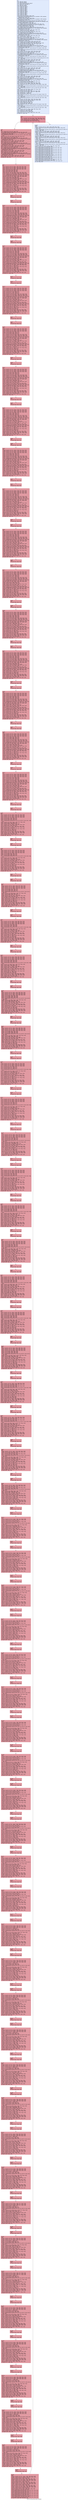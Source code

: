 digraph "CFG for 'md5_process_block' function" {
	label="CFG for 'md5_process_block' function";

	Node0x204b0c0 [shape=record,color="#3d50c3ff", style=filled, fillcolor="#b9d0f970",label="{%3:\l  %4 = alloca i8*, align 8\l  %5 = alloca i64, align 8\l  %6 = alloca %struct.md5_ctx*, align 8\l  %7 = alloca [16 x i32], align 16\l  %8 = alloca i32*, align 8\l  %9 = alloca i64, align 8\l  %10 = alloca i32*, align 8\l  %11 = alloca i32, align 4\l  %12 = alloca i32, align 4\l  %13 = alloca i32, align 4\l  %14 = alloca i32, align 4\l  %15 = alloca i32, align 4\l  %16 = alloca i32*, align 8\l  %17 = alloca i32, align 4\l  %18 = alloca i32, align 4\l  %19 = alloca i32, align 4\l  %20 = alloca i32, align 4\l  store i8* %0, i8** %4, align 8, !tbaa !1318\l  call void @llvm.dbg.declare(metadata i8** %4, metadata !1298, metadata\l... !DIExpression()), !dbg !1322\l  store i64 %1, i64* %5, align 8, !tbaa !1323\l  call void @llvm.dbg.declare(metadata i64* %5, metadata !1299, metadata\l... !DIExpression()), !dbg !1325\l  store %struct.md5_ctx* %2, %struct.md5_ctx** %6, align 8, !tbaa !1318\l  call void @llvm.dbg.declare(metadata %struct.md5_ctx** %6, metadata !1300,\l... metadata !DIExpression()), !dbg !1326\l  %21 = bitcast [16 x i32]* %7 to i8*, !dbg !1327\l  call void @llvm.lifetime.start.p0i8(i64 64, i8* %21) #26, !dbg !1327\l  call void @llvm.dbg.declare(metadata [16 x i32]* %7, metadata !1301,\l... metadata !DIExpression()), !dbg !1328\l  %22 = bitcast i32** %8 to i8*, !dbg !1329\l  call void @llvm.lifetime.start.p0i8(i64 8, i8* %22) #26, !dbg !1329\l  call void @llvm.dbg.declare(metadata i32** %8, metadata !1303, metadata\l... !DIExpression()), !dbg !1330\l  %23 = load i8*, i8** %4, align 8, !dbg !1331, !tbaa !1318\l  %24 = bitcast i8* %23 to i32*, !dbg !1331\l  store i32* %24, i32** %8, align 8, !dbg !1330, !tbaa !1318\l  %25 = bitcast i64* %9 to i8*, !dbg !1332\l  call void @llvm.lifetime.start.p0i8(i64 8, i8* %25) #26, !dbg !1332\l  call void @llvm.dbg.declare(metadata i64* %9, metadata !1305, metadata\l... !DIExpression()), !dbg !1333\l  %26 = load i64, i64* %5, align 8, !dbg !1334, !tbaa !1323\l  %27 = udiv i64 %26, 4, !dbg !1335\l  store i64 %27, i64* %9, align 8, !dbg !1333, !tbaa !1323\l  %28 = bitcast i32** %10 to i8*, !dbg !1336\l  call void @llvm.lifetime.start.p0i8(i64 8, i8* %28) #26, !dbg !1336\l  call void @llvm.dbg.declare(metadata i32** %10, metadata !1306, metadata\l... !DIExpression()), !dbg !1337\l  %29 = load i32*, i32** %8, align 8, !dbg !1338, !tbaa !1318\l  %30 = load i64, i64* %9, align 8, !dbg !1339, !tbaa !1323\l  %31 = getelementptr inbounds i32, i32* %29, i64 %30, !dbg !1340\l  store i32* %31, i32** %10, align 8, !dbg !1337, !tbaa !1318\l  %32 = bitcast i32* %11 to i8*, !dbg !1341\l  call void @llvm.lifetime.start.p0i8(i64 4, i8* %32) #26, !dbg !1341\l  call void @llvm.dbg.declare(metadata i32* %11, metadata !1307, metadata\l... !DIExpression()), !dbg !1342\l  %33 = load %struct.md5_ctx*, %struct.md5_ctx** %6, align 8, !dbg !1343,\l... !tbaa !1318\l  %34 = getelementptr inbounds %struct.md5_ctx, %struct.md5_ctx* %33, i32 0,\l... i32 0, !dbg !1344\l  %35 = load i32, i32* %34, align 4, !dbg !1344, !tbaa !1345\l  store i32 %35, i32* %11, align 4, !dbg !1342, !tbaa !1348\l  %36 = bitcast i32* %12 to i8*, !dbg !1349\l  call void @llvm.lifetime.start.p0i8(i64 4, i8* %36) #26, !dbg !1349\l  call void @llvm.dbg.declare(metadata i32* %12, metadata !1308, metadata\l... !DIExpression()), !dbg !1350\l  %37 = load %struct.md5_ctx*, %struct.md5_ctx** %6, align 8, !dbg !1351,\l... !tbaa !1318\l  %38 = getelementptr inbounds %struct.md5_ctx, %struct.md5_ctx* %37, i32 0,\l... i32 1, !dbg !1352\l  %39 = load i32, i32* %38, align 4, !dbg !1352, !tbaa !1353\l  store i32 %39, i32* %12, align 4, !dbg !1350, !tbaa !1348\l  %40 = bitcast i32* %13 to i8*, !dbg !1354\l  call void @llvm.lifetime.start.p0i8(i64 4, i8* %40) #26, !dbg !1354\l  call void @llvm.dbg.declare(metadata i32* %13, metadata !1309, metadata\l... !DIExpression()), !dbg !1355\l  %41 = load %struct.md5_ctx*, %struct.md5_ctx** %6, align 8, !dbg !1356,\l... !tbaa !1318\l  %42 = getelementptr inbounds %struct.md5_ctx, %struct.md5_ctx* %41, i32 0,\l... i32 2, !dbg !1357\l  %43 = load i32, i32* %42, align 4, !dbg !1357, !tbaa !1358\l  store i32 %43, i32* %13, align 4, !dbg !1355, !tbaa !1348\l  %44 = bitcast i32* %14 to i8*, !dbg !1359\l  call void @llvm.lifetime.start.p0i8(i64 4, i8* %44) #26, !dbg !1359\l  call void @llvm.dbg.declare(metadata i32* %14, metadata !1310, metadata\l... !DIExpression()), !dbg !1360\l  %45 = load %struct.md5_ctx*, %struct.md5_ctx** %6, align 8, !dbg !1361,\l... !tbaa !1318\l  %46 = getelementptr inbounds %struct.md5_ctx, %struct.md5_ctx* %45, i32 0,\l... i32 3, !dbg !1362\l  %47 = load i32, i32* %46, align 4, !dbg !1362, !tbaa !1363\l  store i32 %47, i32* %14, align 4, !dbg !1360, !tbaa !1348\l  %48 = bitcast i32* %15 to i8*, !dbg !1364\l  call void @llvm.lifetime.start.p0i8(i64 4, i8* %48) #26, !dbg !1364\l  call void @llvm.dbg.declare(metadata i32* %15, metadata !1311, metadata\l... !DIExpression()), !dbg !1365\l  %49 = load i64, i64* %5, align 8, !dbg !1366, !tbaa !1323\l  %50 = trunc i64 %49 to i32, !dbg !1366\l  store i32 %50, i32* %15, align 4, !dbg !1365, !tbaa !1348\l  %51 = load i32, i32* %15, align 4, !dbg !1367, !tbaa !1348\l  %52 = load %struct.md5_ctx*, %struct.md5_ctx** %6, align 8, !dbg !1368,\l... !tbaa !1318\l  %53 = getelementptr inbounds %struct.md5_ctx, %struct.md5_ctx* %52, i32 0,\l... i32 4, !dbg !1369\l  %54 = getelementptr inbounds [2 x i32], [2 x i32]* %53, i64 0, i64 0, !dbg\l... !1368\l  %55 = load i32, i32* %54, align 4, !dbg !1370, !tbaa !1348\l  %56 = add i32 %55, %51, !dbg !1370\l  store i32 %56, i32* %54, align 4, !dbg !1370, !tbaa !1348\l  %57 = load i64, i64* %5, align 8, !dbg !1371, !tbaa !1323\l  %58 = lshr i64 %57, 31, !dbg !1372\l  %59 = lshr i64 %58, 1, !dbg !1373\l  %60 = load %struct.md5_ctx*, %struct.md5_ctx** %6, align 8, !dbg !1374,\l... !tbaa !1318\l  %61 = getelementptr inbounds %struct.md5_ctx, %struct.md5_ctx* %60, i32 0,\l... i32 4, !dbg !1375\l  %62 = getelementptr inbounds [2 x i32], [2 x i32]* %61, i64 0, i64 0, !dbg\l... !1374\l  %63 = load i32, i32* %62, align 4, !dbg !1374, !tbaa !1348\l  %64 = load i32, i32* %15, align 4, !dbg !1376, !tbaa !1348\l  %65 = icmp ult i32 %63, %64, !dbg !1377\l  %66 = zext i1 %65 to i32, !dbg !1377\l  %67 = sext i32 %66 to i64, !dbg !1378\l  %68 = add i64 %59, %67, !dbg !1379\l  %69 = load %struct.md5_ctx*, %struct.md5_ctx** %6, align 8, !dbg !1380,\l... !tbaa !1318\l  %70 = getelementptr inbounds %struct.md5_ctx, %struct.md5_ctx* %69, i32 0,\l... i32 4, !dbg !1381\l  %71 = getelementptr inbounds [2 x i32], [2 x i32]* %70, i64 0, i64 1, !dbg\l... !1380\l  %72 = load i32, i32* %71, align 4, !dbg !1382, !tbaa !1348\l  %73 = zext i32 %72 to i64, !dbg !1382\l  %74 = add i64 %73, %68, !dbg !1382\l  %75 = trunc i64 %74 to i32, !dbg !1382\l  store i32 %75, i32* %71, align 4, !dbg !1382, !tbaa !1348\l  br label %76, !dbg !1383\l}"];
	Node0x204b0c0 -> Node0x2050500;
	Node0x2050500 [shape=record,color="#b70d28ff", style=filled, fillcolor="#b70d2870",label="{%76:\l76:                                               \l  %77 = load i32*, i32** %8, align 8, !dbg !1384, !tbaa !1318\l  %78 = load i32*, i32** %10, align 8, !dbg !1385, !tbaa !1318\l  %79 = icmp ult i32* %77, %78, !dbg !1386\l  br i1 %79, label %80, label %1660, !dbg !1383\l|{<s0>T|<s1>F}}"];
	Node0x2050500:s0 -> Node0x2050550;
	Node0x2050500:s1 -> Node0x20541a0;
	Node0x2050550 [shape=record,color="#b70d28ff", style=filled, fillcolor="#bb1b2c70",label="{%80:\l80:                                               \l  %81 = bitcast i32** %16 to i8*, !dbg !1387\l  call void @llvm.lifetime.start.p0i8(i64 8, i8* %81) #26, !dbg !1387\l  call void @llvm.dbg.declare(metadata i32** %16, metadata !1312, metadata\l... !DIExpression()), !dbg !1388\l  %82 = getelementptr inbounds [16 x i32], [16 x i32]* %7, i64 0, i64 0, !dbg\l... !1389\l  store i32* %82, i32** %16, align 8, !dbg !1388, !tbaa !1318\l  %83 = bitcast i32* %17 to i8*, !dbg !1390\l  call void @llvm.lifetime.start.p0i8(i64 4, i8* %83) #26, !dbg !1390\l  call void @llvm.dbg.declare(metadata i32* %17, metadata !1314, metadata\l... !DIExpression()), !dbg !1391\l  %84 = load i32, i32* %11, align 4, !dbg !1392, !tbaa !1348\l  store i32 %84, i32* %17, align 4, !dbg !1391, !tbaa !1348\l  %85 = bitcast i32* %18 to i8*, !dbg !1393\l  call void @llvm.lifetime.start.p0i8(i64 4, i8* %85) #26, !dbg !1393\l  call void @llvm.dbg.declare(metadata i32* %18, metadata !1315, metadata\l... !DIExpression()), !dbg !1394\l  %86 = load i32, i32* %12, align 4, !dbg !1395, !tbaa !1348\l  store i32 %86, i32* %18, align 4, !dbg !1394, !tbaa !1348\l  %87 = bitcast i32* %19 to i8*, !dbg !1396\l  call void @llvm.lifetime.start.p0i8(i64 4, i8* %87) #26, !dbg !1396\l  call void @llvm.dbg.declare(metadata i32* %19, metadata !1316, metadata\l... !DIExpression()), !dbg !1397\l  %88 = load i32, i32* %13, align 4, !dbg !1398, !tbaa !1348\l  store i32 %88, i32* %19, align 4, !dbg !1397, !tbaa !1348\l  %89 = bitcast i32* %20 to i8*, !dbg !1399\l  call void @llvm.lifetime.start.p0i8(i64 4, i8* %89) #26, !dbg !1399\l  call void @llvm.dbg.declare(metadata i32* %20, metadata !1317, metadata\l... !DIExpression()), !dbg !1400\l  %90 = load i32, i32* %14, align 4, !dbg !1401, !tbaa !1348\l  store i32 %90, i32* %20, align 4, !dbg !1400, !tbaa !1348\l  br label %91, !dbg !1402\l}"];
	Node0x2050550 -> Node0x20505a0;
	Node0x20505a0 [shape=record,color="#b70d28ff", style=filled, fillcolor="#bb1b2c70",label="{%91:\l91:                                               \l  %92 = load i32, i32* %14, align 4, !dbg !1403, !tbaa !1348\l  %93 = load i32, i32* %12, align 4, !dbg !1403, !tbaa !1348\l  %94 = load i32, i32* %13, align 4, !dbg !1403, !tbaa !1348\l  %95 = load i32, i32* %14, align 4, !dbg !1403, !tbaa !1348\l  %96 = xor i32 %94, %95, !dbg !1403\l  %97 = and i32 %93, %96, !dbg !1403\l  %98 = xor i32 %92, %97, !dbg !1403\l  %99 = load i32*, i32** %8, align 8, !dbg !1403, !tbaa !1318\l  %100 = load i32, i32* %99, align 4, !dbg !1403, !tbaa !1348\l  %101 = load i32*, i32** %16, align 8, !dbg !1403, !tbaa !1318\l  %102 = getelementptr inbounds i32, i32* %101, i32 1, !dbg !1403\l  store i32* %102, i32** %16, align 8, !dbg !1403, !tbaa !1318\l  store i32 %100, i32* %101, align 4, !dbg !1403, !tbaa !1348\l  %103 = add i32 %98, %100, !dbg !1403\l  %104 = add i32 %103, -680876936, !dbg !1403\l  %105 = load i32, i32* %11, align 4, !dbg !1403, !tbaa !1348\l  %106 = add i32 %105, %104, !dbg !1403\l  store i32 %106, i32* %11, align 4, !dbg !1403, !tbaa !1348\l  %107 = load i32*, i32** %8, align 8, !dbg !1403, !tbaa !1318\l  %108 = getelementptr inbounds i32, i32* %107, i32 1, !dbg !1403\l  store i32* %108, i32** %8, align 8, !dbg !1403, !tbaa !1318\l  %109 = load i32, i32* %11, align 4, !dbg !1403, !tbaa !1348\l  %110 = shl i32 %109, 7, !dbg !1403\l  %111 = load i32, i32* %11, align 4, !dbg !1403, !tbaa !1348\l  %112 = lshr i32 %111, 25, !dbg !1403\l  %113 = or i32 %110, %112, !dbg !1403\l  store i32 %113, i32* %11, align 4, !dbg !1403, !tbaa !1348\l  %114 = load i32, i32* %12, align 4, !dbg !1403, !tbaa !1348\l  %115 = load i32, i32* %11, align 4, !dbg !1403, !tbaa !1348\l  %116 = add i32 %115, %114, !dbg !1403\l  store i32 %116, i32* %11, align 4, !dbg !1403, !tbaa !1348\l  br label %117, !dbg !1403\l}"];
	Node0x20505a0 -> Node0x20505f0;
	Node0x20505f0 [shape=record,color="#b70d28ff", style=filled, fillcolor="#bb1b2c70",label="{%117:\l117:                                              \l  br label %118, !dbg !1403\l}"];
	Node0x20505f0 -> Node0x2050640;
	Node0x2050640 [shape=record,color="#b70d28ff", style=filled, fillcolor="#bb1b2c70",label="{%118:\l118:                                              \l  br label %119, !dbg !1405\l}"];
	Node0x2050640 -> Node0x2050690;
	Node0x2050690 [shape=record,color="#b70d28ff", style=filled, fillcolor="#bb1b2c70",label="{%119:\l119:                                              \l  %120 = load i32, i32* %13, align 4, !dbg !1406, !tbaa !1348\l  %121 = load i32, i32* %11, align 4, !dbg !1406, !tbaa !1348\l  %122 = load i32, i32* %12, align 4, !dbg !1406, !tbaa !1348\l  %123 = load i32, i32* %13, align 4, !dbg !1406, !tbaa !1348\l  %124 = xor i32 %122, %123, !dbg !1406\l  %125 = and i32 %121, %124, !dbg !1406\l  %126 = xor i32 %120, %125, !dbg !1406\l  %127 = load i32*, i32** %8, align 8, !dbg !1406, !tbaa !1318\l  %128 = load i32, i32* %127, align 4, !dbg !1406, !tbaa !1348\l  %129 = load i32*, i32** %16, align 8, !dbg !1406, !tbaa !1318\l  %130 = getelementptr inbounds i32, i32* %129, i32 1, !dbg !1406\l  store i32* %130, i32** %16, align 8, !dbg !1406, !tbaa !1318\l  store i32 %128, i32* %129, align 4, !dbg !1406, !tbaa !1348\l  %131 = add i32 %126, %128, !dbg !1406\l  %132 = add i32 %131, -389564586, !dbg !1406\l  %133 = load i32, i32* %14, align 4, !dbg !1406, !tbaa !1348\l  %134 = add i32 %133, %132, !dbg !1406\l  store i32 %134, i32* %14, align 4, !dbg !1406, !tbaa !1348\l  %135 = load i32*, i32** %8, align 8, !dbg !1406, !tbaa !1318\l  %136 = getelementptr inbounds i32, i32* %135, i32 1, !dbg !1406\l  store i32* %136, i32** %8, align 8, !dbg !1406, !tbaa !1318\l  %137 = load i32, i32* %14, align 4, !dbg !1406, !tbaa !1348\l  %138 = shl i32 %137, 12, !dbg !1406\l  %139 = load i32, i32* %14, align 4, !dbg !1406, !tbaa !1348\l  %140 = lshr i32 %139, 20, !dbg !1406\l  %141 = or i32 %138, %140, !dbg !1406\l  store i32 %141, i32* %14, align 4, !dbg !1406, !tbaa !1348\l  %142 = load i32, i32* %11, align 4, !dbg !1406, !tbaa !1348\l  %143 = load i32, i32* %14, align 4, !dbg !1406, !tbaa !1348\l  %144 = add i32 %143, %142, !dbg !1406\l  store i32 %144, i32* %14, align 4, !dbg !1406, !tbaa !1348\l  br label %145, !dbg !1406\l}"];
	Node0x2050690 -> Node0x20506e0;
	Node0x20506e0 [shape=record,color="#b70d28ff", style=filled, fillcolor="#bb1b2c70",label="{%145:\l145:                                              \l  br label %146, !dbg !1406\l}"];
	Node0x20506e0 -> Node0x2050730;
	Node0x2050730 [shape=record,color="#b70d28ff", style=filled, fillcolor="#bb1b2c70",label="{%146:\l146:                                              \l  br label %147, !dbg !1408\l}"];
	Node0x2050730 -> Node0x2050780;
	Node0x2050780 [shape=record,color="#b70d28ff", style=filled, fillcolor="#bb1b2c70",label="{%147:\l147:                                              \l  %148 = load i32, i32* %12, align 4, !dbg !1409, !tbaa !1348\l  %149 = load i32, i32* %14, align 4, !dbg !1409, !tbaa !1348\l  %150 = load i32, i32* %11, align 4, !dbg !1409, !tbaa !1348\l  %151 = load i32, i32* %12, align 4, !dbg !1409, !tbaa !1348\l  %152 = xor i32 %150, %151, !dbg !1409\l  %153 = and i32 %149, %152, !dbg !1409\l  %154 = xor i32 %148, %153, !dbg !1409\l  %155 = load i32*, i32** %8, align 8, !dbg !1409, !tbaa !1318\l  %156 = load i32, i32* %155, align 4, !dbg !1409, !tbaa !1348\l  %157 = load i32*, i32** %16, align 8, !dbg !1409, !tbaa !1318\l  %158 = getelementptr inbounds i32, i32* %157, i32 1, !dbg !1409\l  store i32* %158, i32** %16, align 8, !dbg !1409, !tbaa !1318\l  store i32 %156, i32* %157, align 4, !dbg !1409, !tbaa !1348\l  %159 = add i32 %154, %156, !dbg !1409\l  %160 = add i32 %159, 606105819, !dbg !1409\l  %161 = load i32, i32* %13, align 4, !dbg !1409, !tbaa !1348\l  %162 = add i32 %161, %160, !dbg !1409\l  store i32 %162, i32* %13, align 4, !dbg !1409, !tbaa !1348\l  %163 = load i32*, i32** %8, align 8, !dbg !1409, !tbaa !1318\l  %164 = getelementptr inbounds i32, i32* %163, i32 1, !dbg !1409\l  store i32* %164, i32** %8, align 8, !dbg !1409, !tbaa !1318\l  %165 = load i32, i32* %13, align 4, !dbg !1409, !tbaa !1348\l  %166 = shl i32 %165, 17, !dbg !1409\l  %167 = load i32, i32* %13, align 4, !dbg !1409, !tbaa !1348\l  %168 = lshr i32 %167, 15, !dbg !1409\l  %169 = or i32 %166, %168, !dbg !1409\l  store i32 %169, i32* %13, align 4, !dbg !1409, !tbaa !1348\l  %170 = load i32, i32* %14, align 4, !dbg !1409, !tbaa !1348\l  %171 = load i32, i32* %13, align 4, !dbg !1409, !tbaa !1348\l  %172 = add i32 %171, %170, !dbg !1409\l  store i32 %172, i32* %13, align 4, !dbg !1409, !tbaa !1348\l  br label %173, !dbg !1409\l}"];
	Node0x2050780 -> Node0x20507d0;
	Node0x20507d0 [shape=record,color="#b70d28ff", style=filled, fillcolor="#bb1b2c70",label="{%173:\l173:                                              \l  br label %174, !dbg !1409\l}"];
	Node0x20507d0 -> Node0x2050820;
	Node0x2050820 [shape=record,color="#b70d28ff", style=filled, fillcolor="#bb1b2c70",label="{%174:\l174:                                              \l  br label %175, !dbg !1411\l}"];
	Node0x2050820 -> Node0x2050870;
	Node0x2050870 [shape=record,color="#b70d28ff", style=filled, fillcolor="#bb1b2c70",label="{%175:\l175:                                              \l  %176 = load i32, i32* %11, align 4, !dbg !1412, !tbaa !1348\l  %177 = load i32, i32* %13, align 4, !dbg !1412, !tbaa !1348\l  %178 = load i32, i32* %14, align 4, !dbg !1412, !tbaa !1348\l  %179 = load i32, i32* %11, align 4, !dbg !1412, !tbaa !1348\l  %180 = xor i32 %178, %179, !dbg !1412\l  %181 = and i32 %177, %180, !dbg !1412\l  %182 = xor i32 %176, %181, !dbg !1412\l  %183 = load i32*, i32** %8, align 8, !dbg !1412, !tbaa !1318\l  %184 = load i32, i32* %183, align 4, !dbg !1412, !tbaa !1348\l  %185 = load i32*, i32** %16, align 8, !dbg !1412, !tbaa !1318\l  %186 = getelementptr inbounds i32, i32* %185, i32 1, !dbg !1412\l  store i32* %186, i32** %16, align 8, !dbg !1412, !tbaa !1318\l  store i32 %184, i32* %185, align 4, !dbg !1412, !tbaa !1348\l  %187 = add i32 %182, %184, !dbg !1412\l  %188 = add i32 %187, -1044525330, !dbg !1412\l  %189 = load i32, i32* %12, align 4, !dbg !1412, !tbaa !1348\l  %190 = add i32 %189, %188, !dbg !1412\l  store i32 %190, i32* %12, align 4, !dbg !1412, !tbaa !1348\l  %191 = load i32*, i32** %8, align 8, !dbg !1412, !tbaa !1318\l  %192 = getelementptr inbounds i32, i32* %191, i32 1, !dbg !1412\l  store i32* %192, i32** %8, align 8, !dbg !1412, !tbaa !1318\l  %193 = load i32, i32* %12, align 4, !dbg !1412, !tbaa !1348\l  %194 = shl i32 %193, 22, !dbg !1412\l  %195 = load i32, i32* %12, align 4, !dbg !1412, !tbaa !1348\l  %196 = lshr i32 %195, 10, !dbg !1412\l  %197 = or i32 %194, %196, !dbg !1412\l  store i32 %197, i32* %12, align 4, !dbg !1412, !tbaa !1348\l  %198 = load i32, i32* %13, align 4, !dbg !1412, !tbaa !1348\l  %199 = load i32, i32* %12, align 4, !dbg !1412, !tbaa !1348\l  %200 = add i32 %199, %198, !dbg !1412\l  store i32 %200, i32* %12, align 4, !dbg !1412, !tbaa !1348\l  br label %201, !dbg !1412\l}"];
	Node0x2050870 -> Node0x20508c0;
	Node0x20508c0 [shape=record,color="#b70d28ff", style=filled, fillcolor="#bb1b2c70",label="{%201:\l201:                                              \l  br label %202, !dbg !1412\l}"];
	Node0x20508c0 -> Node0x2050910;
	Node0x2050910 [shape=record,color="#b70d28ff", style=filled, fillcolor="#bb1b2c70",label="{%202:\l202:                                              \l  br label %203, !dbg !1414\l}"];
	Node0x2050910 -> Node0x2050960;
	Node0x2050960 [shape=record,color="#b70d28ff", style=filled, fillcolor="#bb1b2c70",label="{%203:\l203:                                              \l  %204 = load i32, i32* %14, align 4, !dbg !1415, !tbaa !1348\l  %205 = load i32, i32* %12, align 4, !dbg !1415, !tbaa !1348\l  %206 = load i32, i32* %13, align 4, !dbg !1415, !tbaa !1348\l  %207 = load i32, i32* %14, align 4, !dbg !1415, !tbaa !1348\l  %208 = xor i32 %206, %207, !dbg !1415\l  %209 = and i32 %205, %208, !dbg !1415\l  %210 = xor i32 %204, %209, !dbg !1415\l  %211 = load i32*, i32** %8, align 8, !dbg !1415, !tbaa !1318\l  %212 = load i32, i32* %211, align 4, !dbg !1415, !tbaa !1348\l  %213 = load i32*, i32** %16, align 8, !dbg !1415, !tbaa !1318\l  %214 = getelementptr inbounds i32, i32* %213, i32 1, !dbg !1415\l  store i32* %214, i32** %16, align 8, !dbg !1415, !tbaa !1318\l  store i32 %212, i32* %213, align 4, !dbg !1415, !tbaa !1348\l  %215 = add i32 %210, %212, !dbg !1415\l  %216 = add i32 %215, -176418897, !dbg !1415\l  %217 = load i32, i32* %11, align 4, !dbg !1415, !tbaa !1348\l  %218 = add i32 %217, %216, !dbg !1415\l  store i32 %218, i32* %11, align 4, !dbg !1415, !tbaa !1348\l  %219 = load i32*, i32** %8, align 8, !dbg !1415, !tbaa !1318\l  %220 = getelementptr inbounds i32, i32* %219, i32 1, !dbg !1415\l  store i32* %220, i32** %8, align 8, !dbg !1415, !tbaa !1318\l  %221 = load i32, i32* %11, align 4, !dbg !1415, !tbaa !1348\l  %222 = shl i32 %221, 7, !dbg !1415\l  %223 = load i32, i32* %11, align 4, !dbg !1415, !tbaa !1348\l  %224 = lshr i32 %223, 25, !dbg !1415\l  %225 = or i32 %222, %224, !dbg !1415\l  store i32 %225, i32* %11, align 4, !dbg !1415, !tbaa !1348\l  %226 = load i32, i32* %12, align 4, !dbg !1415, !tbaa !1348\l  %227 = load i32, i32* %11, align 4, !dbg !1415, !tbaa !1348\l  %228 = add i32 %227, %226, !dbg !1415\l  store i32 %228, i32* %11, align 4, !dbg !1415, !tbaa !1348\l  br label %229, !dbg !1415\l}"];
	Node0x2050960 -> Node0x20509b0;
	Node0x20509b0 [shape=record,color="#b70d28ff", style=filled, fillcolor="#bb1b2c70",label="{%229:\l229:                                              \l  br label %230, !dbg !1415\l}"];
	Node0x20509b0 -> Node0x2050a00;
	Node0x2050a00 [shape=record,color="#b70d28ff", style=filled, fillcolor="#bb1b2c70",label="{%230:\l230:                                              \l  br label %231, !dbg !1417\l}"];
	Node0x2050a00 -> Node0x2050a50;
	Node0x2050a50 [shape=record,color="#b70d28ff", style=filled, fillcolor="#bb1b2c70",label="{%231:\l231:                                              \l  %232 = load i32, i32* %13, align 4, !dbg !1418, !tbaa !1348\l  %233 = load i32, i32* %11, align 4, !dbg !1418, !tbaa !1348\l  %234 = load i32, i32* %12, align 4, !dbg !1418, !tbaa !1348\l  %235 = load i32, i32* %13, align 4, !dbg !1418, !tbaa !1348\l  %236 = xor i32 %234, %235, !dbg !1418\l  %237 = and i32 %233, %236, !dbg !1418\l  %238 = xor i32 %232, %237, !dbg !1418\l  %239 = load i32*, i32** %8, align 8, !dbg !1418, !tbaa !1318\l  %240 = load i32, i32* %239, align 4, !dbg !1418, !tbaa !1348\l  %241 = load i32*, i32** %16, align 8, !dbg !1418, !tbaa !1318\l  %242 = getelementptr inbounds i32, i32* %241, i32 1, !dbg !1418\l  store i32* %242, i32** %16, align 8, !dbg !1418, !tbaa !1318\l  store i32 %240, i32* %241, align 4, !dbg !1418, !tbaa !1348\l  %243 = add i32 %238, %240, !dbg !1418\l  %244 = add i32 %243, 1200080426, !dbg !1418\l  %245 = load i32, i32* %14, align 4, !dbg !1418, !tbaa !1348\l  %246 = add i32 %245, %244, !dbg !1418\l  store i32 %246, i32* %14, align 4, !dbg !1418, !tbaa !1348\l  %247 = load i32*, i32** %8, align 8, !dbg !1418, !tbaa !1318\l  %248 = getelementptr inbounds i32, i32* %247, i32 1, !dbg !1418\l  store i32* %248, i32** %8, align 8, !dbg !1418, !tbaa !1318\l  %249 = load i32, i32* %14, align 4, !dbg !1418, !tbaa !1348\l  %250 = shl i32 %249, 12, !dbg !1418\l  %251 = load i32, i32* %14, align 4, !dbg !1418, !tbaa !1348\l  %252 = lshr i32 %251, 20, !dbg !1418\l  %253 = or i32 %250, %252, !dbg !1418\l  store i32 %253, i32* %14, align 4, !dbg !1418, !tbaa !1348\l  %254 = load i32, i32* %11, align 4, !dbg !1418, !tbaa !1348\l  %255 = load i32, i32* %14, align 4, !dbg !1418, !tbaa !1348\l  %256 = add i32 %255, %254, !dbg !1418\l  store i32 %256, i32* %14, align 4, !dbg !1418, !tbaa !1348\l  br label %257, !dbg !1418\l}"];
	Node0x2050a50 -> Node0x2050aa0;
	Node0x2050aa0 [shape=record,color="#b70d28ff", style=filled, fillcolor="#bb1b2c70",label="{%257:\l257:                                              \l  br label %258, !dbg !1418\l}"];
	Node0x2050aa0 -> Node0x2050af0;
	Node0x2050af0 [shape=record,color="#b70d28ff", style=filled, fillcolor="#bb1b2c70",label="{%258:\l258:                                              \l  br label %259, !dbg !1420\l}"];
	Node0x2050af0 -> Node0x2050b40;
	Node0x2050b40 [shape=record,color="#b70d28ff", style=filled, fillcolor="#bb1b2c70",label="{%259:\l259:                                              \l  %260 = load i32, i32* %12, align 4, !dbg !1421, !tbaa !1348\l  %261 = load i32, i32* %14, align 4, !dbg !1421, !tbaa !1348\l  %262 = load i32, i32* %11, align 4, !dbg !1421, !tbaa !1348\l  %263 = load i32, i32* %12, align 4, !dbg !1421, !tbaa !1348\l  %264 = xor i32 %262, %263, !dbg !1421\l  %265 = and i32 %261, %264, !dbg !1421\l  %266 = xor i32 %260, %265, !dbg !1421\l  %267 = load i32*, i32** %8, align 8, !dbg !1421, !tbaa !1318\l  %268 = load i32, i32* %267, align 4, !dbg !1421, !tbaa !1348\l  %269 = load i32*, i32** %16, align 8, !dbg !1421, !tbaa !1318\l  %270 = getelementptr inbounds i32, i32* %269, i32 1, !dbg !1421\l  store i32* %270, i32** %16, align 8, !dbg !1421, !tbaa !1318\l  store i32 %268, i32* %269, align 4, !dbg !1421, !tbaa !1348\l  %271 = add i32 %266, %268, !dbg !1421\l  %272 = add i32 %271, -1473231341, !dbg !1421\l  %273 = load i32, i32* %13, align 4, !dbg !1421, !tbaa !1348\l  %274 = add i32 %273, %272, !dbg !1421\l  store i32 %274, i32* %13, align 4, !dbg !1421, !tbaa !1348\l  %275 = load i32*, i32** %8, align 8, !dbg !1421, !tbaa !1318\l  %276 = getelementptr inbounds i32, i32* %275, i32 1, !dbg !1421\l  store i32* %276, i32** %8, align 8, !dbg !1421, !tbaa !1318\l  %277 = load i32, i32* %13, align 4, !dbg !1421, !tbaa !1348\l  %278 = shl i32 %277, 17, !dbg !1421\l  %279 = load i32, i32* %13, align 4, !dbg !1421, !tbaa !1348\l  %280 = lshr i32 %279, 15, !dbg !1421\l  %281 = or i32 %278, %280, !dbg !1421\l  store i32 %281, i32* %13, align 4, !dbg !1421, !tbaa !1348\l  %282 = load i32, i32* %14, align 4, !dbg !1421, !tbaa !1348\l  %283 = load i32, i32* %13, align 4, !dbg !1421, !tbaa !1348\l  %284 = add i32 %283, %282, !dbg !1421\l  store i32 %284, i32* %13, align 4, !dbg !1421, !tbaa !1348\l  br label %285, !dbg !1421\l}"];
	Node0x2050b40 -> Node0x2050b90;
	Node0x2050b90 [shape=record,color="#b70d28ff", style=filled, fillcolor="#bb1b2c70",label="{%285:\l285:                                              \l  br label %286, !dbg !1421\l}"];
	Node0x2050b90 -> Node0x2050be0;
	Node0x2050be0 [shape=record,color="#b70d28ff", style=filled, fillcolor="#bb1b2c70",label="{%286:\l286:                                              \l  br label %287, !dbg !1423\l}"];
	Node0x2050be0 -> Node0x2050c30;
	Node0x2050c30 [shape=record,color="#b70d28ff", style=filled, fillcolor="#bb1b2c70",label="{%287:\l287:                                              \l  %288 = load i32, i32* %11, align 4, !dbg !1424, !tbaa !1348\l  %289 = load i32, i32* %13, align 4, !dbg !1424, !tbaa !1348\l  %290 = load i32, i32* %14, align 4, !dbg !1424, !tbaa !1348\l  %291 = load i32, i32* %11, align 4, !dbg !1424, !tbaa !1348\l  %292 = xor i32 %290, %291, !dbg !1424\l  %293 = and i32 %289, %292, !dbg !1424\l  %294 = xor i32 %288, %293, !dbg !1424\l  %295 = load i32*, i32** %8, align 8, !dbg !1424, !tbaa !1318\l  %296 = load i32, i32* %295, align 4, !dbg !1424, !tbaa !1348\l  %297 = load i32*, i32** %16, align 8, !dbg !1424, !tbaa !1318\l  %298 = getelementptr inbounds i32, i32* %297, i32 1, !dbg !1424\l  store i32* %298, i32** %16, align 8, !dbg !1424, !tbaa !1318\l  store i32 %296, i32* %297, align 4, !dbg !1424, !tbaa !1348\l  %299 = add i32 %294, %296, !dbg !1424\l  %300 = add i32 %299, -45705983, !dbg !1424\l  %301 = load i32, i32* %12, align 4, !dbg !1424, !tbaa !1348\l  %302 = add i32 %301, %300, !dbg !1424\l  store i32 %302, i32* %12, align 4, !dbg !1424, !tbaa !1348\l  %303 = load i32*, i32** %8, align 8, !dbg !1424, !tbaa !1318\l  %304 = getelementptr inbounds i32, i32* %303, i32 1, !dbg !1424\l  store i32* %304, i32** %8, align 8, !dbg !1424, !tbaa !1318\l  %305 = load i32, i32* %12, align 4, !dbg !1424, !tbaa !1348\l  %306 = shl i32 %305, 22, !dbg !1424\l  %307 = load i32, i32* %12, align 4, !dbg !1424, !tbaa !1348\l  %308 = lshr i32 %307, 10, !dbg !1424\l  %309 = or i32 %306, %308, !dbg !1424\l  store i32 %309, i32* %12, align 4, !dbg !1424, !tbaa !1348\l  %310 = load i32, i32* %13, align 4, !dbg !1424, !tbaa !1348\l  %311 = load i32, i32* %12, align 4, !dbg !1424, !tbaa !1348\l  %312 = add i32 %311, %310, !dbg !1424\l  store i32 %312, i32* %12, align 4, !dbg !1424, !tbaa !1348\l  br label %313, !dbg !1424\l}"];
	Node0x2050c30 -> Node0x2050c80;
	Node0x2050c80 [shape=record,color="#b70d28ff", style=filled, fillcolor="#bb1b2c70",label="{%313:\l313:                                              \l  br label %314, !dbg !1424\l}"];
	Node0x2050c80 -> Node0x2050cd0;
	Node0x2050cd0 [shape=record,color="#b70d28ff", style=filled, fillcolor="#bb1b2c70",label="{%314:\l314:                                              \l  br label %315, !dbg !1426\l}"];
	Node0x2050cd0 -> Node0x2050d20;
	Node0x2050d20 [shape=record,color="#b70d28ff", style=filled, fillcolor="#bb1b2c70",label="{%315:\l315:                                              \l  %316 = load i32, i32* %14, align 4, !dbg !1427, !tbaa !1348\l  %317 = load i32, i32* %12, align 4, !dbg !1427, !tbaa !1348\l  %318 = load i32, i32* %13, align 4, !dbg !1427, !tbaa !1348\l  %319 = load i32, i32* %14, align 4, !dbg !1427, !tbaa !1348\l  %320 = xor i32 %318, %319, !dbg !1427\l  %321 = and i32 %317, %320, !dbg !1427\l  %322 = xor i32 %316, %321, !dbg !1427\l  %323 = load i32*, i32** %8, align 8, !dbg !1427, !tbaa !1318\l  %324 = load i32, i32* %323, align 4, !dbg !1427, !tbaa !1348\l  %325 = load i32*, i32** %16, align 8, !dbg !1427, !tbaa !1318\l  %326 = getelementptr inbounds i32, i32* %325, i32 1, !dbg !1427\l  store i32* %326, i32** %16, align 8, !dbg !1427, !tbaa !1318\l  store i32 %324, i32* %325, align 4, !dbg !1427, !tbaa !1348\l  %327 = add i32 %322, %324, !dbg !1427\l  %328 = add i32 %327, 1770035416, !dbg !1427\l  %329 = load i32, i32* %11, align 4, !dbg !1427, !tbaa !1348\l  %330 = add i32 %329, %328, !dbg !1427\l  store i32 %330, i32* %11, align 4, !dbg !1427, !tbaa !1348\l  %331 = load i32*, i32** %8, align 8, !dbg !1427, !tbaa !1318\l  %332 = getelementptr inbounds i32, i32* %331, i32 1, !dbg !1427\l  store i32* %332, i32** %8, align 8, !dbg !1427, !tbaa !1318\l  %333 = load i32, i32* %11, align 4, !dbg !1427, !tbaa !1348\l  %334 = shl i32 %333, 7, !dbg !1427\l  %335 = load i32, i32* %11, align 4, !dbg !1427, !tbaa !1348\l  %336 = lshr i32 %335, 25, !dbg !1427\l  %337 = or i32 %334, %336, !dbg !1427\l  store i32 %337, i32* %11, align 4, !dbg !1427, !tbaa !1348\l  %338 = load i32, i32* %12, align 4, !dbg !1427, !tbaa !1348\l  %339 = load i32, i32* %11, align 4, !dbg !1427, !tbaa !1348\l  %340 = add i32 %339, %338, !dbg !1427\l  store i32 %340, i32* %11, align 4, !dbg !1427, !tbaa !1348\l  br label %341, !dbg !1427\l}"];
	Node0x2050d20 -> Node0x2050d70;
	Node0x2050d70 [shape=record,color="#b70d28ff", style=filled, fillcolor="#bb1b2c70",label="{%341:\l341:                                              \l  br label %342, !dbg !1427\l}"];
	Node0x2050d70 -> Node0x2050dc0;
	Node0x2050dc0 [shape=record,color="#b70d28ff", style=filled, fillcolor="#bb1b2c70",label="{%342:\l342:                                              \l  br label %343, !dbg !1429\l}"];
	Node0x2050dc0 -> Node0x2050e10;
	Node0x2050e10 [shape=record,color="#b70d28ff", style=filled, fillcolor="#bb1b2c70",label="{%343:\l343:                                              \l  %344 = load i32, i32* %13, align 4, !dbg !1430, !tbaa !1348\l  %345 = load i32, i32* %11, align 4, !dbg !1430, !tbaa !1348\l  %346 = load i32, i32* %12, align 4, !dbg !1430, !tbaa !1348\l  %347 = load i32, i32* %13, align 4, !dbg !1430, !tbaa !1348\l  %348 = xor i32 %346, %347, !dbg !1430\l  %349 = and i32 %345, %348, !dbg !1430\l  %350 = xor i32 %344, %349, !dbg !1430\l  %351 = load i32*, i32** %8, align 8, !dbg !1430, !tbaa !1318\l  %352 = load i32, i32* %351, align 4, !dbg !1430, !tbaa !1348\l  %353 = load i32*, i32** %16, align 8, !dbg !1430, !tbaa !1318\l  %354 = getelementptr inbounds i32, i32* %353, i32 1, !dbg !1430\l  store i32* %354, i32** %16, align 8, !dbg !1430, !tbaa !1318\l  store i32 %352, i32* %353, align 4, !dbg !1430, !tbaa !1348\l  %355 = add i32 %350, %352, !dbg !1430\l  %356 = add i32 %355, -1958414417, !dbg !1430\l  %357 = load i32, i32* %14, align 4, !dbg !1430, !tbaa !1348\l  %358 = add i32 %357, %356, !dbg !1430\l  store i32 %358, i32* %14, align 4, !dbg !1430, !tbaa !1348\l  %359 = load i32*, i32** %8, align 8, !dbg !1430, !tbaa !1318\l  %360 = getelementptr inbounds i32, i32* %359, i32 1, !dbg !1430\l  store i32* %360, i32** %8, align 8, !dbg !1430, !tbaa !1318\l  %361 = load i32, i32* %14, align 4, !dbg !1430, !tbaa !1348\l  %362 = shl i32 %361, 12, !dbg !1430\l  %363 = load i32, i32* %14, align 4, !dbg !1430, !tbaa !1348\l  %364 = lshr i32 %363, 20, !dbg !1430\l  %365 = or i32 %362, %364, !dbg !1430\l  store i32 %365, i32* %14, align 4, !dbg !1430, !tbaa !1348\l  %366 = load i32, i32* %11, align 4, !dbg !1430, !tbaa !1348\l  %367 = load i32, i32* %14, align 4, !dbg !1430, !tbaa !1348\l  %368 = add i32 %367, %366, !dbg !1430\l  store i32 %368, i32* %14, align 4, !dbg !1430, !tbaa !1348\l  br label %369, !dbg !1430\l}"];
	Node0x2050e10 -> Node0x2050e60;
	Node0x2050e60 [shape=record,color="#b70d28ff", style=filled, fillcolor="#bb1b2c70",label="{%369:\l369:                                              \l  br label %370, !dbg !1430\l}"];
	Node0x2050e60 -> Node0x2050eb0;
	Node0x2050eb0 [shape=record,color="#b70d28ff", style=filled, fillcolor="#bb1b2c70",label="{%370:\l370:                                              \l  br label %371, !dbg !1432\l}"];
	Node0x2050eb0 -> Node0x2050f00;
	Node0x2050f00 [shape=record,color="#b70d28ff", style=filled, fillcolor="#bb1b2c70",label="{%371:\l371:                                              \l  %372 = load i32, i32* %12, align 4, !dbg !1433, !tbaa !1348\l  %373 = load i32, i32* %14, align 4, !dbg !1433, !tbaa !1348\l  %374 = load i32, i32* %11, align 4, !dbg !1433, !tbaa !1348\l  %375 = load i32, i32* %12, align 4, !dbg !1433, !tbaa !1348\l  %376 = xor i32 %374, %375, !dbg !1433\l  %377 = and i32 %373, %376, !dbg !1433\l  %378 = xor i32 %372, %377, !dbg !1433\l  %379 = load i32*, i32** %8, align 8, !dbg !1433, !tbaa !1318\l  %380 = load i32, i32* %379, align 4, !dbg !1433, !tbaa !1348\l  %381 = load i32*, i32** %16, align 8, !dbg !1433, !tbaa !1318\l  %382 = getelementptr inbounds i32, i32* %381, i32 1, !dbg !1433\l  store i32* %382, i32** %16, align 8, !dbg !1433, !tbaa !1318\l  store i32 %380, i32* %381, align 4, !dbg !1433, !tbaa !1348\l  %383 = add i32 %378, %380, !dbg !1433\l  %384 = add i32 %383, -42063, !dbg !1433\l  %385 = load i32, i32* %13, align 4, !dbg !1433, !tbaa !1348\l  %386 = add i32 %385, %384, !dbg !1433\l  store i32 %386, i32* %13, align 4, !dbg !1433, !tbaa !1348\l  %387 = load i32*, i32** %8, align 8, !dbg !1433, !tbaa !1318\l  %388 = getelementptr inbounds i32, i32* %387, i32 1, !dbg !1433\l  store i32* %388, i32** %8, align 8, !dbg !1433, !tbaa !1318\l  %389 = load i32, i32* %13, align 4, !dbg !1433, !tbaa !1348\l  %390 = shl i32 %389, 17, !dbg !1433\l  %391 = load i32, i32* %13, align 4, !dbg !1433, !tbaa !1348\l  %392 = lshr i32 %391, 15, !dbg !1433\l  %393 = or i32 %390, %392, !dbg !1433\l  store i32 %393, i32* %13, align 4, !dbg !1433, !tbaa !1348\l  %394 = load i32, i32* %14, align 4, !dbg !1433, !tbaa !1348\l  %395 = load i32, i32* %13, align 4, !dbg !1433, !tbaa !1348\l  %396 = add i32 %395, %394, !dbg !1433\l  store i32 %396, i32* %13, align 4, !dbg !1433, !tbaa !1348\l  br label %397, !dbg !1433\l}"];
	Node0x2050f00 -> Node0x2050f50;
	Node0x2050f50 [shape=record,color="#b70d28ff", style=filled, fillcolor="#bb1b2c70",label="{%397:\l397:                                              \l  br label %398, !dbg !1433\l}"];
	Node0x2050f50 -> Node0x2050fa0;
	Node0x2050fa0 [shape=record,color="#b70d28ff", style=filled, fillcolor="#bb1b2c70",label="{%398:\l398:                                              \l  br label %399, !dbg !1435\l}"];
	Node0x2050fa0 -> Node0x2050ff0;
	Node0x2050ff0 [shape=record,color="#b70d28ff", style=filled, fillcolor="#bb1b2c70",label="{%399:\l399:                                              \l  %400 = load i32, i32* %11, align 4, !dbg !1436, !tbaa !1348\l  %401 = load i32, i32* %13, align 4, !dbg !1436, !tbaa !1348\l  %402 = load i32, i32* %14, align 4, !dbg !1436, !tbaa !1348\l  %403 = load i32, i32* %11, align 4, !dbg !1436, !tbaa !1348\l  %404 = xor i32 %402, %403, !dbg !1436\l  %405 = and i32 %401, %404, !dbg !1436\l  %406 = xor i32 %400, %405, !dbg !1436\l  %407 = load i32*, i32** %8, align 8, !dbg !1436, !tbaa !1318\l  %408 = load i32, i32* %407, align 4, !dbg !1436, !tbaa !1348\l  %409 = load i32*, i32** %16, align 8, !dbg !1436, !tbaa !1318\l  %410 = getelementptr inbounds i32, i32* %409, i32 1, !dbg !1436\l  store i32* %410, i32** %16, align 8, !dbg !1436, !tbaa !1318\l  store i32 %408, i32* %409, align 4, !dbg !1436, !tbaa !1348\l  %411 = add i32 %406, %408, !dbg !1436\l  %412 = add i32 %411, -1990404162, !dbg !1436\l  %413 = load i32, i32* %12, align 4, !dbg !1436, !tbaa !1348\l  %414 = add i32 %413, %412, !dbg !1436\l  store i32 %414, i32* %12, align 4, !dbg !1436, !tbaa !1348\l  %415 = load i32*, i32** %8, align 8, !dbg !1436, !tbaa !1318\l  %416 = getelementptr inbounds i32, i32* %415, i32 1, !dbg !1436\l  store i32* %416, i32** %8, align 8, !dbg !1436, !tbaa !1318\l  %417 = load i32, i32* %12, align 4, !dbg !1436, !tbaa !1348\l  %418 = shl i32 %417, 22, !dbg !1436\l  %419 = load i32, i32* %12, align 4, !dbg !1436, !tbaa !1348\l  %420 = lshr i32 %419, 10, !dbg !1436\l  %421 = or i32 %418, %420, !dbg !1436\l  store i32 %421, i32* %12, align 4, !dbg !1436, !tbaa !1348\l  %422 = load i32, i32* %13, align 4, !dbg !1436, !tbaa !1348\l  %423 = load i32, i32* %12, align 4, !dbg !1436, !tbaa !1348\l  %424 = add i32 %423, %422, !dbg !1436\l  store i32 %424, i32* %12, align 4, !dbg !1436, !tbaa !1348\l  br label %425, !dbg !1436\l}"];
	Node0x2050ff0 -> Node0x2051040;
	Node0x2051040 [shape=record,color="#b70d28ff", style=filled, fillcolor="#bb1b2c70",label="{%425:\l425:                                              \l  br label %426, !dbg !1436\l}"];
	Node0x2051040 -> Node0x2051090;
	Node0x2051090 [shape=record,color="#b70d28ff", style=filled, fillcolor="#bb1b2c70",label="{%426:\l426:                                              \l  br label %427, !dbg !1438\l}"];
	Node0x2051090 -> Node0x20510e0;
	Node0x20510e0 [shape=record,color="#b70d28ff", style=filled, fillcolor="#bb1b2c70",label="{%427:\l427:                                              \l  %428 = load i32, i32* %14, align 4, !dbg !1439, !tbaa !1348\l  %429 = load i32, i32* %12, align 4, !dbg !1439, !tbaa !1348\l  %430 = load i32, i32* %13, align 4, !dbg !1439, !tbaa !1348\l  %431 = load i32, i32* %14, align 4, !dbg !1439, !tbaa !1348\l  %432 = xor i32 %430, %431, !dbg !1439\l  %433 = and i32 %429, %432, !dbg !1439\l  %434 = xor i32 %428, %433, !dbg !1439\l  %435 = load i32*, i32** %8, align 8, !dbg !1439, !tbaa !1318\l  %436 = load i32, i32* %435, align 4, !dbg !1439, !tbaa !1348\l  %437 = load i32*, i32** %16, align 8, !dbg !1439, !tbaa !1318\l  %438 = getelementptr inbounds i32, i32* %437, i32 1, !dbg !1439\l  store i32* %438, i32** %16, align 8, !dbg !1439, !tbaa !1318\l  store i32 %436, i32* %437, align 4, !dbg !1439, !tbaa !1348\l  %439 = add i32 %434, %436, !dbg !1439\l  %440 = add i32 %439, 1804603682, !dbg !1439\l  %441 = load i32, i32* %11, align 4, !dbg !1439, !tbaa !1348\l  %442 = add i32 %441, %440, !dbg !1439\l  store i32 %442, i32* %11, align 4, !dbg !1439, !tbaa !1348\l  %443 = load i32*, i32** %8, align 8, !dbg !1439, !tbaa !1318\l  %444 = getelementptr inbounds i32, i32* %443, i32 1, !dbg !1439\l  store i32* %444, i32** %8, align 8, !dbg !1439, !tbaa !1318\l  %445 = load i32, i32* %11, align 4, !dbg !1439, !tbaa !1348\l  %446 = shl i32 %445, 7, !dbg !1439\l  %447 = load i32, i32* %11, align 4, !dbg !1439, !tbaa !1348\l  %448 = lshr i32 %447, 25, !dbg !1439\l  %449 = or i32 %446, %448, !dbg !1439\l  store i32 %449, i32* %11, align 4, !dbg !1439, !tbaa !1348\l  %450 = load i32, i32* %12, align 4, !dbg !1439, !tbaa !1348\l  %451 = load i32, i32* %11, align 4, !dbg !1439, !tbaa !1348\l  %452 = add i32 %451, %450, !dbg !1439\l  store i32 %452, i32* %11, align 4, !dbg !1439, !tbaa !1348\l  br label %453, !dbg !1439\l}"];
	Node0x20510e0 -> Node0x2051130;
	Node0x2051130 [shape=record,color="#b70d28ff", style=filled, fillcolor="#bb1b2c70",label="{%453:\l453:                                              \l  br label %454, !dbg !1439\l}"];
	Node0x2051130 -> Node0x2051180;
	Node0x2051180 [shape=record,color="#b70d28ff", style=filled, fillcolor="#bb1b2c70",label="{%454:\l454:                                              \l  br label %455, !dbg !1441\l}"];
	Node0x2051180 -> Node0x20511d0;
	Node0x20511d0 [shape=record,color="#b70d28ff", style=filled, fillcolor="#bb1b2c70",label="{%455:\l455:                                              \l  %456 = load i32, i32* %13, align 4, !dbg !1442, !tbaa !1348\l  %457 = load i32, i32* %11, align 4, !dbg !1442, !tbaa !1348\l  %458 = load i32, i32* %12, align 4, !dbg !1442, !tbaa !1348\l  %459 = load i32, i32* %13, align 4, !dbg !1442, !tbaa !1348\l  %460 = xor i32 %458, %459, !dbg !1442\l  %461 = and i32 %457, %460, !dbg !1442\l  %462 = xor i32 %456, %461, !dbg !1442\l  %463 = load i32*, i32** %8, align 8, !dbg !1442, !tbaa !1318\l  %464 = load i32, i32* %463, align 4, !dbg !1442, !tbaa !1348\l  %465 = load i32*, i32** %16, align 8, !dbg !1442, !tbaa !1318\l  %466 = getelementptr inbounds i32, i32* %465, i32 1, !dbg !1442\l  store i32* %466, i32** %16, align 8, !dbg !1442, !tbaa !1318\l  store i32 %464, i32* %465, align 4, !dbg !1442, !tbaa !1348\l  %467 = add i32 %462, %464, !dbg !1442\l  %468 = add i32 %467, -40341101, !dbg !1442\l  %469 = load i32, i32* %14, align 4, !dbg !1442, !tbaa !1348\l  %470 = add i32 %469, %468, !dbg !1442\l  store i32 %470, i32* %14, align 4, !dbg !1442, !tbaa !1348\l  %471 = load i32*, i32** %8, align 8, !dbg !1442, !tbaa !1318\l  %472 = getelementptr inbounds i32, i32* %471, i32 1, !dbg !1442\l  store i32* %472, i32** %8, align 8, !dbg !1442, !tbaa !1318\l  %473 = load i32, i32* %14, align 4, !dbg !1442, !tbaa !1348\l  %474 = shl i32 %473, 12, !dbg !1442\l  %475 = load i32, i32* %14, align 4, !dbg !1442, !tbaa !1348\l  %476 = lshr i32 %475, 20, !dbg !1442\l  %477 = or i32 %474, %476, !dbg !1442\l  store i32 %477, i32* %14, align 4, !dbg !1442, !tbaa !1348\l  %478 = load i32, i32* %11, align 4, !dbg !1442, !tbaa !1348\l  %479 = load i32, i32* %14, align 4, !dbg !1442, !tbaa !1348\l  %480 = add i32 %479, %478, !dbg !1442\l  store i32 %480, i32* %14, align 4, !dbg !1442, !tbaa !1348\l  br label %481, !dbg !1442\l}"];
	Node0x20511d0 -> Node0x2051220;
	Node0x2051220 [shape=record,color="#b70d28ff", style=filled, fillcolor="#bb1b2c70",label="{%481:\l481:                                              \l  br label %482, !dbg !1442\l}"];
	Node0x2051220 -> Node0x2051270;
	Node0x2051270 [shape=record,color="#b70d28ff", style=filled, fillcolor="#bb1b2c70",label="{%482:\l482:                                              \l  br label %483, !dbg !1444\l}"];
	Node0x2051270 -> Node0x20512c0;
	Node0x20512c0 [shape=record,color="#b70d28ff", style=filled, fillcolor="#bb1b2c70",label="{%483:\l483:                                              \l  %484 = load i32, i32* %12, align 4, !dbg !1445, !tbaa !1348\l  %485 = load i32, i32* %14, align 4, !dbg !1445, !tbaa !1348\l  %486 = load i32, i32* %11, align 4, !dbg !1445, !tbaa !1348\l  %487 = load i32, i32* %12, align 4, !dbg !1445, !tbaa !1348\l  %488 = xor i32 %486, %487, !dbg !1445\l  %489 = and i32 %485, %488, !dbg !1445\l  %490 = xor i32 %484, %489, !dbg !1445\l  %491 = load i32*, i32** %8, align 8, !dbg !1445, !tbaa !1318\l  %492 = load i32, i32* %491, align 4, !dbg !1445, !tbaa !1348\l  %493 = load i32*, i32** %16, align 8, !dbg !1445, !tbaa !1318\l  %494 = getelementptr inbounds i32, i32* %493, i32 1, !dbg !1445\l  store i32* %494, i32** %16, align 8, !dbg !1445, !tbaa !1318\l  store i32 %492, i32* %493, align 4, !dbg !1445, !tbaa !1348\l  %495 = add i32 %490, %492, !dbg !1445\l  %496 = add i32 %495, -1502002290, !dbg !1445\l  %497 = load i32, i32* %13, align 4, !dbg !1445, !tbaa !1348\l  %498 = add i32 %497, %496, !dbg !1445\l  store i32 %498, i32* %13, align 4, !dbg !1445, !tbaa !1348\l  %499 = load i32*, i32** %8, align 8, !dbg !1445, !tbaa !1318\l  %500 = getelementptr inbounds i32, i32* %499, i32 1, !dbg !1445\l  store i32* %500, i32** %8, align 8, !dbg !1445, !tbaa !1318\l  %501 = load i32, i32* %13, align 4, !dbg !1445, !tbaa !1348\l  %502 = shl i32 %501, 17, !dbg !1445\l  %503 = load i32, i32* %13, align 4, !dbg !1445, !tbaa !1348\l  %504 = lshr i32 %503, 15, !dbg !1445\l  %505 = or i32 %502, %504, !dbg !1445\l  store i32 %505, i32* %13, align 4, !dbg !1445, !tbaa !1348\l  %506 = load i32, i32* %14, align 4, !dbg !1445, !tbaa !1348\l  %507 = load i32, i32* %13, align 4, !dbg !1445, !tbaa !1348\l  %508 = add i32 %507, %506, !dbg !1445\l  store i32 %508, i32* %13, align 4, !dbg !1445, !tbaa !1348\l  br label %509, !dbg !1445\l}"];
	Node0x20512c0 -> Node0x2051310;
	Node0x2051310 [shape=record,color="#b70d28ff", style=filled, fillcolor="#bb1b2c70",label="{%509:\l509:                                              \l  br label %510, !dbg !1445\l}"];
	Node0x2051310 -> Node0x2051360;
	Node0x2051360 [shape=record,color="#b70d28ff", style=filled, fillcolor="#bb1b2c70",label="{%510:\l510:                                              \l  br label %511, !dbg !1447\l}"];
	Node0x2051360 -> Node0x20513b0;
	Node0x20513b0 [shape=record,color="#b70d28ff", style=filled, fillcolor="#bb1b2c70",label="{%511:\l511:                                              \l  %512 = load i32, i32* %11, align 4, !dbg !1448, !tbaa !1348\l  %513 = load i32, i32* %13, align 4, !dbg !1448, !tbaa !1348\l  %514 = load i32, i32* %14, align 4, !dbg !1448, !tbaa !1348\l  %515 = load i32, i32* %11, align 4, !dbg !1448, !tbaa !1348\l  %516 = xor i32 %514, %515, !dbg !1448\l  %517 = and i32 %513, %516, !dbg !1448\l  %518 = xor i32 %512, %517, !dbg !1448\l  %519 = load i32*, i32** %8, align 8, !dbg !1448, !tbaa !1318\l  %520 = load i32, i32* %519, align 4, !dbg !1448, !tbaa !1348\l  %521 = load i32*, i32** %16, align 8, !dbg !1448, !tbaa !1318\l  %522 = getelementptr inbounds i32, i32* %521, i32 1, !dbg !1448\l  store i32* %522, i32** %16, align 8, !dbg !1448, !tbaa !1318\l  store i32 %520, i32* %521, align 4, !dbg !1448, !tbaa !1348\l  %523 = add i32 %518, %520, !dbg !1448\l  %524 = add i32 %523, 1236535329, !dbg !1448\l  %525 = load i32, i32* %12, align 4, !dbg !1448, !tbaa !1348\l  %526 = add i32 %525, %524, !dbg !1448\l  store i32 %526, i32* %12, align 4, !dbg !1448, !tbaa !1348\l  %527 = load i32*, i32** %8, align 8, !dbg !1448, !tbaa !1318\l  %528 = getelementptr inbounds i32, i32* %527, i32 1, !dbg !1448\l  store i32* %528, i32** %8, align 8, !dbg !1448, !tbaa !1318\l  %529 = load i32, i32* %12, align 4, !dbg !1448, !tbaa !1348\l  %530 = shl i32 %529, 22, !dbg !1448\l  %531 = load i32, i32* %12, align 4, !dbg !1448, !tbaa !1348\l  %532 = lshr i32 %531, 10, !dbg !1448\l  %533 = or i32 %530, %532, !dbg !1448\l  store i32 %533, i32* %12, align 4, !dbg !1448, !tbaa !1348\l  %534 = load i32, i32* %13, align 4, !dbg !1448, !tbaa !1348\l  %535 = load i32, i32* %12, align 4, !dbg !1448, !tbaa !1348\l  %536 = add i32 %535, %534, !dbg !1448\l  store i32 %536, i32* %12, align 4, !dbg !1448, !tbaa !1348\l  br label %537, !dbg !1448\l}"];
	Node0x20513b0 -> Node0x2051400;
	Node0x2051400 [shape=record,color="#b70d28ff", style=filled, fillcolor="#bb1b2c70",label="{%537:\l537:                                              \l  br label %538, !dbg !1448\l}"];
	Node0x2051400 -> Node0x2051450;
	Node0x2051450 [shape=record,color="#b70d28ff", style=filled, fillcolor="#bb1b2c70",label="{%538:\l538:                                              \l  br label %539, !dbg !1450\l}"];
	Node0x2051450 -> Node0x20514a0;
	Node0x20514a0 [shape=record,color="#b70d28ff", style=filled, fillcolor="#bb1b2c70",label="{%539:\l539:                                              \l  %540 = load i32, i32* %13, align 4, !dbg !1451, !tbaa !1348\l  %541 = load i32, i32* %14, align 4, !dbg !1451, !tbaa !1348\l  %542 = load i32, i32* %12, align 4, !dbg !1451, !tbaa !1348\l  %543 = load i32, i32* %13, align 4, !dbg !1451, !tbaa !1348\l  %544 = xor i32 %542, %543, !dbg !1451\l  %545 = and i32 %541, %544, !dbg !1451\l  %546 = xor i32 %540, %545, !dbg !1451\l  %547 = getelementptr inbounds [16 x i32], [16 x i32]* %7, i64 0, i64 1, !dbg\l... !1451\l  %548 = load i32, i32* %547, align 4, !dbg !1451, !tbaa !1348\l  %549 = add i32 %546, %548, !dbg !1451\l  %550 = add i32 %549, -165796510, !dbg !1451\l  %551 = load i32, i32* %11, align 4, !dbg !1451, !tbaa !1348\l  %552 = add i32 %551, %550, !dbg !1451\l  store i32 %552, i32* %11, align 4, !dbg !1451, !tbaa !1348\l  %553 = load i32, i32* %11, align 4, !dbg !1451, !tbaa !1348\l  %554 = shl i32 %553, 5, !dbg !1451\l  %555 = load i32, i32* %11, align 4, !dbg !1451, !tbaa !1348\l  %556 = lshr i32 %555, 27, !dbg !1451\l  %557 = or i32 %554, %556, !dbg !1451\l  store i32 %557, i32* %11, align 4, !dbg !1451, !tbaa !1348\l  %558 = load i32, i32* %12, align 4, !dbg !1451, !tbaa !1348\l  %559 = load i32, i32* %11, align 4, !dbg !1451, !tbaa !1348\l  %560 = add i32 %559, %558, !dbg !1451\l  store i32 %560, i32* %11, align 4, !dbg !1451, !tbaa !1348\l  br label %561, !dbg !1451\l}"];
	Node0x20514a0 -> Node0x20514f0;
	Node0x20514f0 [shape=record,color="#b70d28ff", style=filled, fillcolor="#bb1b2c70",label="{%561:\l561:                                              \l  br label %562, !dbg !1451\l}"];
	Node0x20514f0 -> Node0x2051540;
	Node0x2051540 [shape=record,color="#b70d28ff", style=filled, fillcolor="#bb1b2c70",label="{%562:\l562:                                              \l  br label %563, !dbg !1453\l}"];
	Node0x2051540 -> Node0x2051590;
	Node0x2051590 [shape=record,color="#b70d28ff", style=filled, fillcolor="#bb1b2c70",label="{%563:\l563:                                              \l  %564 = load i32, i32* %12, align 4, !dbg !1454, !tbaa !1348\l  %565 = load i32, i32* %13, align 4, !dbg !1454, !tbaa !1348\l  %566 = load i32, i32* %11, align 4, !dbg !1454, !tbaa !1348\l  %567 = load i32, i32* %12, align 4, !dbg !1454, !tbaa !1348\l  %568 = xor i32 %566, %567, !dbg !1454\l  %569 = and i32 %565, %568, !dbg !1454\l  %570 = xor i32 %564, %569, !dbg !1454\l  %571 = getelementptr inbounds [16 x i32], [16 x i32]* %7, i64 0, i64 6, !dbg\l... !1454\l  %572 = load i32, i32* %571, align 8, !dbg !1454, !tbaa !1348\l  %573 = add i32 %570, %572, !dbg !1454\l  %574 = add i32 %573, -1069501632, !dbg !1454\l  %575 = load i32, i32* %14, align 4, !dbg !1454, !tbaa !1348\l  %576 = add i32 %575, %574, !dbg !1454\l  store i32 %576, i32* %14, align 4, !dbg !1454, !tbaa !1348\l  %577 = load i32, i32* %14, align 4, !dbg !1454, !tbaa !1348\l  %578 = shl i32 %577, 9, !dbg !1454\l  %579 = load i32, i32* %14, align 4, !dbg !1454, !tbaa !1348\l  %580 = lshr i32 %579, 23, !dbg !1454\l  %581 = or i32 %578, %580, !dbg !1454\l  store i32 %581, i32* %14, align 4, !dbg !1454, !tbaa !1348\l  %582 = load i32, i32* %11, align 4, !dbg !1454, !tbaa !1348\l  %583 = load i32, i32* %14, align 4, !dbg !1454, !tbaa !1348\l  %584 = add i32 %583, %582, !dbg !1454\l  store i32 %584, i32* %14, align 4, !dbg !1454, !tbaa !1348\l  br label %585, !dbg !1454\l}"];
	Node0x2051590 -> Node0x20515e0;
	Node0x20515e0 [shape=record,color="#b70d28ff", style=filled, fillcolor="#bb1b2c70",label="{%585:\l585:                                              \l  br label %586, !dbg !1454\l}"];
	Node0x20515e0 -> Node0x2051630;
	Node0x2051630 [shape=record,color="#b70d28ff", style=filled, fillcolor="#bb1b2c70",label="{%586:\l586:                                              \l  br label %587, !dbg !1456\l}"];
	Node0x2051630 -> Node0x2051680;
	Node0x2051680 [shape=record,color="#b70d28ff", style=filled, fillcolor="#bb1b2c70",label="{%587:\l587:                                              \l  %588 = load i32, i32* %11, align 4, !dbg !1457, !tbaa !1348\l  %589 = load i32, i32* %12, align 4, !dbg !1457, !tbaa !1348\l  %590 = load i32, i32* %14, align 4, !dbg !1457, !tbaa !1348\l  %591 = load i32, i32* %11, align 4, !dbg !1457, !tbaa !1348\l  %592 = xor i32 %590, %591, !dbg !1457\l  %593 = and i32 %589, %592, !dbg !1457\l  %594 = xor i32 %588, %593, !dbg !1457\l  %595 = getelementptr inbounds [16 x i32], [16 x i32]* %7, i64 0, i64 11,\l... !dbg !1457\l  %596 = load i32, i32* %595, align 4, !dbg !1457, !tbaa !1348\l  %597 = add i32 %594, %596, !dbg !1457\l  %598 = add i32 %597, 643717713, !dbg !1457\l  %599 = load i32, i32* %13, align 4, !dbg !1457, !tbaa !1348\l  %600 = add i32 %599, %598, !dbg !1457\l  store i32 %600, i32* %13, align 4, !dbg !1457, !tbaa !1348\l  %601 = load i32, i32* %13, align 4, !dbg !1457, !tbaa !1348\l  %602 = shl i32 %601, 14, !dbg !1457\l  %603 = load i32, i32* %13, align 4, !dbg !1457, !tbaa !1348\l  %604 = lshr i32 %603, 18, !dbg !1457\l  %605 = or i32 %602, %604, !dbg !1457\l  store i32 %605, i32* %13, align 4, !dbg !1457, !tbaa !1348\l  %606 = load i32, i32* %14, align 4, !dbg !1457, !tbaa !1348\l  %607 = load i32, i32* %13, align 4, !dbg !1457, !tbaa !1348\l  %608 = add i32 %607, %606, !dbg !1457\l  store i32 %608, i32* %13, align 4, !dbg !1457, !tbaa !1348\l  br label %609, !dbg !1457\l}"];
	Node0x2051680 -> Node0x20516d0;
	Node0x20516d0 [shape=record,color="#b70d28ff", style=filled, fillcolor="#bb1b2c70",label="{%609:\l609:                                              \l  br label %610, !dbg !1457\l}"];
	Node0x20516d0 -> Node0x2051720;
	Node0x2051720 [shape=record,color="#b70d28ff", style=filled, fillcolor="#bb1b2c70",label="{%610:\l610:                                              \l  br label %611, !dbg !1459\l}"];
	Node0x2051720 -> Node0x2051770;
	Node0x2051770 [shape=record,color="#b70d28ff", style=filled, fillcolor="#bb1b2c70",label="{%611:\l611:                                              \l  %612 = load i32, i32* %14, align 4, !dbg !1460, !tbaa !1348\l  %613 = load i32, i32* %11, align 4, !dbg !1460, !tbaa !1348\l  %614 = load i32, i32* %13, align 4, !dbg !1460, !tbaa !1348\l  %615 = load i32, i32* %14, align 4, !dbg !1460, !tbaa !1348\l  %616 = xor i32 %614, %615, !dbg !1460\l  %617 = and i32 %613, %616, !dbg !1460\l  %618 = xor i32 %612, %617, !dbg !1460\l  %619 = getelementptr inbounds [16 x i32], [16 x i32]* %7, i64 0, i64 0, !dbg\l... !1460\l  %620 = load i32, i32* %619, align 16, !dbg !1460, !tbaa !1348\l  %621 = add i32 %618, %620, !dbg !1460\l  %622 = add i32 %621, -373897302, !dbg !1460\l  %623 = load i32, i32* %12, align 4, !dbg !1460, !tbaa !1348\l  %624 = add i32 %623, %622, !dbg !1460\l  store i32 %624, i32* %12, align 4, !dbg !1460, !tbaa !1348\l  %625 = load i32, i32* %12, align 4, !dbg !1460, !tbaa !1348\l  %626 = shl i32 %625, 20, !dbg !1460\l  %627 = load i32, i32* %12, align 4, !dbg !1460, !tbaa !1348\l  %628 = lshr i32 %627, 12, !dbg !1460\l  %629 = or i32 %626, %628, !dbg !1460\l  store i32 %629, i32* %12, align 4, !dbg !1460, !tbaa !1348\l  %630 = load i32, i32* %13, align 4, !dbg !1460, !tbaa !1348\l  %631 = load i32, i32* %12, align 4, !dbg !1460, !tbaa !1348\l  %632 = add i32 %631, %630, !dbg !1460\l  store i32 %632, i32* %12, align 4, !dbg !1460, !tbaa !1348\l  br label %633, !dbg !1460\l}"];
	Node0x2051770 -> Node0x20517c0;
	Node0x20517c0 [shape=record,color="#b70d28ff", style=filled, fillcolor="#bb1b2c70",label="{%633:\l633:                                              \l  br label %634, !dbg !1460\l}"];
	Node0x20517c0 -> Node0x2051810;
	Node0x2051810 [shape=record,color="#b70d28ff", style=filled, fillcolor="#bb1b2c70",label="{%634:\l634:                                              \l  br label %635, !dbg !1462\l}"];
	Node0x2051810 -> Node0x2051860;
	Node0x2051860 [shape=record,color="#b70d28ff", style=filled, fillcolor="#bb1b2c70",label="{%635:\l635:                                              \l  %636 = load i32, i32* %13, align 4, !dbg !1463, !tbaa !1348\l  %637 = load i32, i32* %14, align 4, !dbg !1463, !tbaa !1348\l  %638 = load i32, i32* %12, align 4, !dbg !1463, !tbaa !1348\l  %639 = load i32, i32* %13, align 4, !dbg !1463, !tbaa !1348\l  %640 = xor i32 %638, %639, !dbg !1463\l  %641 = and i32 %637, %640, !dbg !1463\l  %642 = xor i32 %636, %641, !dbg !1463\l  %643 = getelementptr inbounds [16 x i32], [16 x i32]* %7, i64 0, i64 5, !dbg\l... !1463\l  %644 = load i32, i32* %643, align 4, !dbg !1463, !tbaa !1348\l  %645 = add i32 %642, %644, !dbg !1463\l  %646 = add i32 %645, -701558691, !dbg !1463\l  %647 = load i32, i32* %11, align 4, !dbg !1463, !tbaa !1348\l  %648 = add i32 %647, %646, !dbg !1463\l  store i32 %648, i32* %11, align 4, !dbg !1463, !tbaa !1348\l  %649 = load i32, i32* %11, align 4, !dbg !1463, !tbaa !1348\l  %650 = shl i32 %649, 5, !dbg !1463\l  %651 = load i32, i32* %11, align 4, !dbg !1463, !tbaa !1348\l  %652 = lshr i32 %651, 27, !dbg !1463\l  %653 = or i32 %650, %652, !dbg !1463\l  store i32 %653, i32* %11, align 4, !dbg !1463, !tbaa !1348\l  %654 = load i32, i32* %12, align 4, !dbg !1463, !tbaa !1348\l  %655 = load i32, i32* %11, align 4, !dbg !1463, !tbaa !1348\l  %656 = add i32 %655, %654, !dbg !1463\l  store i32 %656, i32* %11, align 4, !dbg !1463, !tbaa !1348\l  br label %657, !dbg !1463\l}"];
	Node0x2051860 -> Node0x20518b0;
	Node0x20518b0 [shape=record,color="#b70d28ff", style=filled, fillcolor="#bb1b2c70",label="{%657:\l657:                                              \l  br label %658, !dbg !1463\l}"];
	Node0x20518b0 -> Node0x2051900;
	Node0x2051900 [shape=record,color="#b70d28ff", style=filled, fillcolor="#bb1b2c70",label="{%658:\l658:                                              \l  br label %659, !dbg !1465\l}"];
	Node0x2051900 -> Node0x2051950;
	Node0x2051950 [shape=record,color="#b70d28ff", style=filled, fillcolor="#bb1b2c70",label="{%659:\l659:                                              \l  %660 = load i32, i32* %12, align 4, !dbg !1466, !tbaa !1348\l  %661 = load i32, i32* %13, align 4, !dbg !1466, !tbaa !1348\l  %662 = load i32, i32* %11, align 4, !dbg !1466, !tbaa !1348\l  %663 = load i32, i32* %12, align 4, !dbg !1466, !tbaa !1348\l  %664 = xor i32 %662, %663, !dbg !1466\l  %665 = and i32 %661, %664, !dbg !1466\l  %666 = xor i32 %660, %665, !dbg !1466\l  %667 = getelementptr inbounds [16 x i32], [16 x i32]* %7, i64 0, i64 10,\l... !dbg !1466\l  %668 = load i32, i32* %667, align 8, !dbg !1466, !tbaa !1348\l  %669 = add i32 %666, %668, !dbg !1466\l  %670 = add i32 %669, 38016083, !dbg !1466\l  %671 = load i32, i32* %14, align 4, !dbg !1466, !tbaa !1348\l  %672 = add i32 %671, %670, !dbg !1466\l  store i32 %672, i32* %14, align 4, !dbg !1466, !tbaa !1348\l  %673 = load i32, i32* %14, align 4, !dbg !1466, !tbaa !1348\l  %674 = shl i32 %673, 9, !dbg !1466\l  %675 = load i32, i32* %14, align 4, !dbg !1466, !tbaa !1348\l  %676 = lshr i32 %675, 23, !dbg !1466\l  %677 = or i32 %674, %676, !dbg !1466\l  store i32 %677, i32* %14, align 4, !dbg !1466, !tbaa !1348\l  %678 = load i32, i32* %11, align 4, !dbg !1466, !tbaa !1348\l  %679 = load i32, i32* %14, align 4, !dbg !1466, !tbaa !1348\l  %680 = add i32 %679, %678, !dbg !1466\l  store i32 %680, i32* %14, align 4, !dbg !1466, !tbaa !1348\l  br label %681, !dbg !1466\l}"];
	Node0x2051950 -> Node0x20519a0;
	Node0x20519a0 [shape=record,color="#b70d28ff", style=filled, fillcolor="#bb1b2c70",label="{%681:\l681:                                              \l  br label %682, !dbg !1466\l}"];
	Node0x20519a0 -> Node0x20519f0;
	Node0x20519f0 [shape=record,color="#b70d28ff", style=filled, fillcolor="#bb1b2c70",label="{%682:\l682:                                              \l  br label %683, !dbg !1468\l}"];
	Node0x20519f0 -> Node0x2051a40;
	Node0x2051a40 [shape=record,color="#b70d28ff", style=filled, fillcolor="#bb1b2c70",label="{%683:\l683:                                              \l  %684 = load i32, i32* %11, align 4, !dbg !1469, !tbaa !1348\l  %685 = load i32, i32* %12, align 4, !dbg !1469, !tbaa !1348\l  %686 = load i32, i32* %14, align 4, !dbg !1469, !tbaa !1348\l  %687 = load i32, i32* %11, align 4, !dbg !1469, !tbaa !1348\l  %688 = xor i32 %686, %687, !dbg !1469\l  %689 = and i32 %685, %688, !dbg !1469\l  %690 = xor i32 %684, %689, !dbg !1469\l  %691 = getelementptr inbounds [16 x i32], [16 x i32]* %7, i64 0, i64 15,\l... !dbg !1469\l  %692 = load i32, i32* %691, align 4, !dbg !1469, !tbaa !1348\l  %693 = add i32 %690, %692, !dbg !1469\l  %694 = add i32 %693, -660478335, !dbg !1469\l  %695 = load i32, i32* %13, align 4, !dbg !1469, !tbaa !1348\l  %696 = add i32 %695, %694, !dbg !1469\l  store i32 %696, i32* %13, align 4, !dbg !1469, !tbaa !1348\l  %697 = load i32, i32* %13, align 4, !dbg !1469, !tbaa !1348\l  %698 = shl i32 %697, 14, !dbg !1469\l  %699 = load i32, i32* %13, align 4, !dbg !1469, !tbaa !1348\l  %700 = lshr i32 %699, 18, !dbg !1469\l  %701 = or i32 %698, %700, !dbg !1469\l  store i32 %701, i32* %13, align 4, !dbg !1469, !tbaa !1348\l  %702 = load i32, i32* %14, align 4, !dbg !1469, !tbaa !1348\l  %703 = load i32, i32* %13, align 4, !dbg !1469, !tbaa !1348\l  %704 = add i32 %703, %702, !dbg !1469\l  store i32 %704, i32* %13, align 4, !dbg !1469, !tbaa !1348\l  br label %705, !dbg !1469\l}"];
	Node0x2051a40 -> Node0x2051a90;
	Node0x2051a90 [shape=record,color="#b70d28ff", style=filled, fillcolor="#bb1b2c70",label="{%705:\l705:                                              \l  br label %706, !dbg !1469\l}"];
	Node0x2051a90 -> Node0x2051ae0;
	Node0x2051ae0 [shape=record,color="#b70d28ff", style=filled, fillcolor="#bb1b2c70",label="{%706:\l706:                                              \l  br label %707, !dbg !1471\l}"];
	Node0x2051ae0 -> Node0x2051b30;
	Node0x2051b30 [shape=record,color="#b70d28ff", style=filled, fillcolor="#bb1b2c70",label="{%707:\l707:                                              \l  %708 = load i32, i32* %14, align 4, !dbg !1472, !tbaa !1348\l  %709 = load i32, i32* %11, align 4, !dbg !1472, !tbaa !1348\l  %710 = load i32, i32* %13, align 4, !dbg !1472, !tbaa !1348\l  %711 = load i32, i32* %14, align 4, !dbg !1472, !tbaa !1348\l  %712 = xor i32 %710, %711, !dbg !1472\l  %713 = and i32 %709, %712, !dbg !1472\l  %714 = xor i32 %708, %713, !dbg !1472\l  %715 = getelementptr inbounds [16 x i32], [16 x i32]* %7, i64 0, i64 4, !dbg\l... !1472\l  %716 = load i32, i32* %715, align 16, !dbg !1472, !tbaa !1348\l  %717 = add i32 %714, %716, !dbg !1472\l  %718 = add i32 %717, -405537848, !dbg !1472\l  %719 = load i32, i32* %12, align 4, !dbg !1472, !tbaa !1348\l  %720 = add i32 %719, %718, !dbg !1472\l  store i32 %720, i32* %12, align 4, !dbg !1472, !tbaa !1348\l  %721 = load i32, i32* %12, align 4, !dbg !1472, !tbaa !1348\l  %722 = shl i32 %721, 20, !dbg !1472\l  %723 = load i32, i32* %12, align 4, !dbg !1472, !tbaa !1348\l  %724 = lshr i32 %723, 12, !dbg !1472\l  %725 = or i32 %722, %724, !dbg !1472\l  store i32 %725, i32* %12, align 4, !dbg !1472, !tbaa !1348\l  %726 = load i32, i32* %13, align 4, !dbg !1472, !tbaa !1348\l  %727 = load i32, i32* %12, align 4, !dbg !1472, !tbaa !1348\l  %728 = add i32 %727, %726, !dbg !1472\l  store i32 %728, i32* %12, align 4, !dbg !1472, !tbaa !1348\l  br label %729, !dbg !1472\l}"];
	Node0x2051b30 -> Node0x2051b80;
	Node0x2051b80 [shape=record,color="#b70d28ff", style=filled, fillcolor="#bb1b2c70",label="{%729:\l729:                                              \l  br label %730, !dbg !1472\l}"];
	Node0x2051b80 -> Node0x2051bd0;
	Node0x2051bd0 [shape=record,color="#b70d28ff", style=filled, fillcolor="#bb1b2c70",label="{%730:\l730:                                              \l  br label %731, !dbg !1474\l}"];
	Node0x2051bd0 -> Node0x2051c20;
	Node0x2051c20 [shape=record,color="#b70d28ff", style=filled, fillcolor="#bb1b2c70",label="{%731:\l731:                                              \l  %732 = load i32, i32* %13, align 4, !dbg !1475, !tbaa !1348\l  %733 = load i32, i32* %14, align 4, !dbg !1475, !tbaa !1348\l  %734 = load i32, i32* %12, align 4, !dbg !1475, !tbaa !1348\l  %735 = load i32, i32* %13, align 4, !dbg !1475, !tbaa !1348\l  %736 = xor i32 %734, %735, !dbg !1475\l  %737 = and i32 %733, %736, !dbg !1475\l  %738 = xor i32 %732, %737, !dbg !1475\l  %739 = getelementptr inbounds [16 x i32], [16 x i32]* %7, i64 0, i64 9, !dbg\l... !1475\l  %740 = load i32, i32* %739, align 4, !dbg !1475, !tbaa !1348\l  %741 = add i32 %738, %740, !dbg !1475\l  %742 = add i32 %741, 568446438, !dbg !1475\l  %743 = load i32, i32* %11, align 4, !dbg !1475, !tbaa !1348\l  %744 = add i32 %743, %742, !dbg !1475\l  store i32 %744, i32* %11, align 4, !dbg !1475, !tbaa !1348\l  %745 = load i32, i32* %11, align 4, !dbg !1475, !tbaa !1348\l  %746 = shl i32 %745, 5, !dbg !1475\l  %747 = load i32, i32* %11, align 4, !dbg !1475, !tbaa !1348\l  %748 = lshr i32 %747, 27, !dbg !1475\l  %749 = or i32 %746, %748, !dbg !1475\l  store i32 %749, i32* %11, align 4, !dbg !1475, !tbaa !1348\l  %750 = load i32, i32* %12, align 4, !dbg !1475, !tbaa !1348\l  %751 = load i32, i32* %11, align 4, !dbg !1475, !tbaa !1348\l  %752 = add i32 %751, %750, !dbg !1475\l  store i32 %752, i32* %11, align 4, !dbg !1475, !tbaa !1348\l  br label %753, !dbg !1475\l}"];
	Node0x2051c20 -> Node0x2051c70;
	Node0x2051c70 [shape=record,color="#b70d28ff", style=filled, fillcolor="#bb1b2c70",label="{%753:\l753:                                              \l  br label %754, !dbg !1475\l}"];
	Node0x2051c70 -> Node0x2051cc0;
	Node0x2051cc0 [shape=record,color="#b70d28ff", style=filled, fillcolor="#bb1b2c70",label="{%754:\l754:                                              \l  br label %755, !dbg !1477\l}"];
	Node0x2051cc0 -> Node0x2051d10;
	Node0x2051d10 [shape=record,color="#b70d28ff", style=filled, fillcolor="#bb1b2c70",label="{%755:\l755:                                              \l  %756 = load i32, i32* %12, align 4, !dbg !1478, !tbaa !1348\l  %757 = load i32, i32* %13, align 4, !dbg !1478, !tbaa !1348\l  %758 = load i32, i32* %11, align 4, !dbg !1478, !tbaa !1348\l  %759 = load i32, i32* %12, align 4, !dbg !1478, !tbaa !1348\l  %760 = xor i32 %758, %759, !dbg !1478\l  %761 = and i32 %757, %760, !dbg !1478\l  %762 = xor i32 %756, %761, !dbg !1478\l  %763 = getelementptr inbounds [16 x i32], [16 x i32]* %7, i64 0, i64 14,\l... !dbg !1478\l  %764 = load i32, i32* %763, align 8, !dbg !1478, !tbaa !1348\l  %765 = add i32 %762, %764, !dbg !1478\l  %766 = add i32 %765, -1019803690, !dbg !1478\l  %767 = load i32, i32* %14, align 4, !dbg !1478, !tbaa !1348\l  %768 = add i32 %767, %766, !dbg !1478\l  store i32 %768, i32* %14, align 4, !dbg !1478, !tbaa !1348\l  %769 = load i32, i32* %14, align 4, !dbg !1478, !tbaa !1348\l  %770 = shl i32 %769, 9, !dbg !1478\l  %771 = load i32, i32* %14, align 4, !dbg !1478, !tbaa !1348\l  %772 = lshr i32 %771, 23, !dbg !1478\l  %773 = or i32 %770, %772, !dbg !1478\l  store i32 %773, i32* %14, align 4, !dbg !1478, !tbaa !1348\l  %774 = load i32, i32* %11, align 4, !dbg !1478, !tbaa !1348\l  %775 = load i32, i32* %14, align 4, !dbg !1478, !tbaa !1348\l  %776 = add i32 %775, %774, !dbg !1478\l  store i32 %776, i32* %14, align 4, !dbg !1478, !tbaa !1348\l  br label %777, !dbg !1478\l}"];
	Node0x2051d10 -> Node0x2051d60;
	Node0x2051d60 [shape=record,color="#b70d28ff", style=filled, fillcolor="#bb1b2c70",label="{%777:\l777:                                              \l  br label %778, !dbg !1478\l}"];
	Node0x2051d60 -> Node0x2051db0;
	Node0x2051db0 [shape=record,color="#b70d28ff", style=filled, fillcolor="#bb1b2c70",label="{%778:\l778:                                              \l  br label %779, !dbg !1480\l}"];
	Node0x2051db0 -> Node0x2051e00;
	Node0x2051e00 [shape=record,color="#b70d28ff", style=filled, fillcolor="#bb1b2c70",label="{%779:\l779:                                              \l  %780 = load i32, i32* %11, align 4, !dbg !1481, !tbaa !1348\l  %781 = load i32, i32* %12, align 4, !dbg !1481, !tbaa !1348\l  %782 = load i32, i32* %14, align 4, !dbg !1481, !tbaa !1348\l  %783 = load i32, i32* %11, align 4, !dbg !1481, !tbaa !1348\l  %784 = xor i32 %782, %783, !dbg !1481\l  %785 = and i32 %781, %784, !dbg !1481\l  %786 = xor i32 %780, %785, !dbg !1481\l  %787 = getelementptr inbounds [16 x i32], [16 x i32]* %7, i64 0, i64 3, !dbg\l... !1481\l  %788 = load i32, i32* %787, align 4, !dbg !1481, !tbaa !1348\l  %789 = add i32 %786, %788, !dbg !1481\l  %790 = add i32 %789, -187363961, !dbg !1481\l  %791 = load i32, i32* %13, align 4, !dbg !1481, !tbaa !1348\l  %792 = add i32 %791, %790, !dbg !1481\l  store i32 %792, i32* %13, align 4, !dbg !1481, !tbaa !1348\l  %793 = load i32, i32* %13, align 4, !dbg !1481, !tbaa !1348\l  %794 = shl i32 %793, 14, !dbg !1481\l  %795 = load i32, i32* %13, align 4, !dbg !1481, !tbaa !1348\l  %796 = lshr i32 %795, 18, !dbg !1481\l  %797 = or i32 %794, %796, !dbg !1481\l  store i32 %797, i32* %13, align 4, !dbg !1481, !tbaa !1348\l  %798 = load i32, i32* %14, align 4, !dbg !1481, !tbaa !1348\l  %799 = load i32, i32* %13, align 4, !dbg !1481, !tbaa !1348\l  %800 = add i32 %799, %798, !dbg !1481\l  store i32 %800, i32* %13, align 4, !dbg !1481, !tbaa !1348\l  br label %801, !dbg !1481\l}"];
	Node0x2051e00 -> Node0x2051e50;
	Node0x2051e50 [shape=record,color="#b70d28ff", style=filled, fillcolor="#bb1b2c70",label="{%801:\l801:                                              \l  br label %802, !dbg !1481\l}"];
	Node0x2051e50 -> Node0x2051ea0;
	Node0x2051ea0 [shape=record,color="#b70d28ff", style=filled, fillcolor="#bb1b2c70",label="{%802:\l802:                                              \l  br label %803, !dbg !1483\l}"];
	Node0x2051ea0 -> Node0x2051ef0;
	Node0x2051ef0 [shape=record,color="#b70d28ff", style=filled, fillcolor="#bb1b2c70",label="{%803:\l803:                                              \l  %804 = load i32, i32* %14, align 4, !dbg !1484, !tbaa !1348\l  %805 = load i32, i32* %11, align 4, !dbg !1484, !tbaa !1348\l  %806 = load i32, i32* %13, align 4, !dbg !1484, !tbaa !1348\l  %807 = load i32, i32* %14, align 4, !dbg !1484, !tbaa !1348\l  %808 = xor i32 %806, %807, !dbg !1484\l  %809 = and i32 %805, %808, !dbg !1484\l  %810 = xor i32 %804, %809, !dbg !1484\l  %811 = getelementptr inbounds [16 x i32], [16 x i32]* %7, i64 0, i64 8, !dbg\l... !1484\l  %812 = load i32, i32* %811, align 16, !dbg !1484, !tbaa !1348\l  %813 = add i32 %810, %812, !dbg !1484\l  %814 = add i32 %813, 1163531501, !dbg !1484\l  %815 = load i32, i32* %12, align 4, !dbg !1484, !tbaa !1348\l  %816 = add i32 %815, %814, !dbg !1484\l  store i32 %816, i32* %12, align 4, !dbg !1484, !tbaa !1348\l  %817 = load i32, i32* %12, align 4, !dbg !1484, !tbaa !1348\l  %818 = shl i32 %817, 20, !dbg !1484\l  %819 = load i32, i32* %12, align 4, !dbg !1484, !tbaa !1348\l  %820 = lshr i32 %819, 12, !dbg !1484\l  %821 = or i32 %818, %820, !dbg !1484\l  store i32 %821, i32* %12, align 4, !dbg !1484, !tbaa !1348\l  %822 = load i32, i32* %13, align 4, !dbg !1484, !tbaa !1348\l  %823 = load i32, i32* %12, align 4, !dbg !1484, !tbaa !1348\l  %824 = add i32 %823, %822, !dbg !1484\l  store i32 %824, i32* %12, align 4, !dbg !1484, !tbaa !1348\l  br label %825, !dbg !1484\l}"];
	Node0x2051ef0 -> Node0x2051f40;
	Node0x2051f40 [shape=record,color="#b70d28ff", style=filled, fillcolor="#bb1b2c70",label="{%825:\l825:                                              \l  br label %826, !dbg !1484\l}"];
	Node0x2051f40 -> Node0x2051f90;
	Node0x2051f90 [shape=record,color="#b70d28ff", style=filled, fillcolor="#bb1b2c70",label="{%826:\l826:                                              \l  br label %827, !dbg !1486\l}"];
	Node0x2051f90 -> Node0x2051fe0;
	Node0x2051fe0 [shape=record,color="#b70d28ff", style=filled, fillcolor="#bb1b2c70",label="{%827:\l827:                                              \l  %828 = load i32, i32* %13, align 4, !dbg !1487, !tbaa !1348\l  %829 = load i32, i32* %14, align 4, !dbg !1487, !tbaa !1348\l  %830 = load i32, i32* %12, align 4, !dbg !1487, !tbaa !1348\l  %831 = load i32, i32* %13, align 4, !dbg !1487, !tbaa !1348\l  %832 = xor i32 %830, %831, !dbg !1487\l  %833 = and i32 %829, %832, !dbg !1487\l  %834 = xor i32 %828, %833, !dbg !1487\l  %835 = getelementptr inbounds [16 x i32], [16 x i32]* %7, i64 0, i64 13,\l... !dbg !1487\l  %836 = load i32, i32* %835, align 4, !dbg !1487, !tbaa !1348\l  %837 = add i32 %834, %836, !dbg !1487\l  %838 = add i32 %837, -1444681467, !dbg !1487\l  %839 = load i32, i32* %11, align 4, !dbg !1487, !tbaa !1348\l  %840 = add i32 %839, %838, !dbg !1487\l  store i32 %840, i32* %11, align 4, !dbg !1487, !tbaa !1348\l  %841 = load i32, i32* %11, align 4, !dbg !1487, !tbaa !1348\l  %842 = shl i32 %841, 5, !dbg !1487\l  %843 = load i32, i32* %11, align 4, !dbg !1487, !tbaa !1348\l  %844 = lshr i32 %843, 27, !dbg !1487\l  %845 = or i32 %842, %844, !dbg !1487\l  store i32 %845, i32* %11, align 4, !dbg !1487, !tbaa !1348\l  %846 = load i32, i32* %12, align 4, !dbg !1487, !tbaa !1348\l  %847 = load i32, i32* %11, align 4, !dbg !1487, !tbaa !1348\l  %848 = add i32 %847, %846, !dbg !1487\l  store i32 %848, i32* %11, align 4, !dbg !1487, !tbaa !1348\l  br label %849, !dbg !1487\l}"];
	Node0x2051fe0 -> Node0x2052030;
	Node0x2052030 [shape=record,color="#b70d28ff", style=filled, fillcolor="#bb1b2c70",label="{%849:\l849:                                              \l  br label %850, !dbg !1487\l}"];
	Node0x2052030 -> Node0x2052080;
	Node0x2052080 [shape=record,color="#b70d28ff", style=filled, fillcolor="#bb1b2c70",label="{%850:\l850:                                              \l  br label %851, !dbg !1489\l}"];
	Node0x2052080 -> Node0x20520d0;
	Node0x20520d0 [shape=record,color="#b70d28ff", style=filled, fillcolor="#bb1b2c70",label="{%851:\l851:                                              \l  %852 = load i32, i32* %12, align 4, !dbg !1490, !tbaa !1348\l  %853 = load i32, i32* %13, align 4, !dbg !1490, !tbaa !1348\l  %854 = load i32, i32* %11, align 4, !dbg !1490, !tbaa !1348\l  %855 = load i32, i32* %12, align 4, !dbg !1490, !tbaa !1348\l  %856 = xor i32 %854, %855, !dbg !1490\l  %857 = and i32 %853, %856, !dbg !1490\l  %858 = xor i32 %852, %857, !dbg !1490\l  %859 = getelementptr inbounds [16 x i32], [16 x i32]* %7, i64 0, i64 2, !dbg\l... !1490\l  %860 = load i32, i32* %859, align 8, !dbg !1490, !tbaa !1348\l  %861 = add i32 %858, %860, !dbg !1490\l  %862 = add i32 %861, -51403784, !dbg !1490\l  %863 = load i32, i32* %14, align 4, !dbg !1490, !tbaa !1348\l  %864 = add i32 %863, %862, !dbg !1490\l  store i32 %864, i32* %14, align 4, !dbg !1490, !tbaa !1348\l  %865 = load i32, i32* %14, align 4, !dbg !1490, !tbaa !1348\l  %866 = shl i32 %865, 9, !dbg !1490\l  %867 = load i32, i32* %14, align 4, !dbg !1490, !tbaa !1348\l  %868 = lshr i32 %867, 23, !dbg !1490\l  %869 = or i32 %866, %868, !dbg !1490\l  store i32 %869, i32* %14, align 4, !dbg !1490, !tbaa !1348\l  %870 = load i32, i32* %11, align 4, !dbg !1490, !tbaa !1348\l  %871 = load i32, i32* %14, align 4, !dbg !1490, !tbaa !1348\l  %872 = add i32 %871, %870, !dbg !1490\l  store i32 %872, i32* %14, align 4, !dbg !1490, !tbaa !1348\l  br label %873, !dbg !1490\l}"];
	Node0x20520d0 -> Node0x2052120;
	Node0x2052120 [shape=record,color="#b70d28ff", style=filled, fillcolor="#bb1b2c70",label="{%873:\l873:                                              \l  br label %874, !dbg !1490\l}"];
	Node0x2052120 -> Node0x2052170;
	Node0x2052170 [shape=record,color="#b70d28ff", style=filled, fillcolor="#bb1b2c70",label="{%874:\l874:                                              \l  br label %875, !dbg !1492\l}"];
	Node0x2052170 -> Node0x20521c0;
	Node0x20521c0 [shape=record,color="#b70d28ff", style=filled, fillcolor="#bb1b2c70",label="{%875:\l875:                                              \l  %876 = load i32, i32* %11, align 4, !dbg !1493, !tbaa !1348\l  %877 = load i32, i32* %12, align 4, !dbg !1493, !tbaa !1348\l  %878 = load i32, i32* %14, align 4, !dbg !1493, !tbaa !1348\l  %879 = load i32, i32* %11, align 4, !dbg !1493, !tbaa !1348\l  %880 = xor i32 %878, %879, !dbg !1493\l  %881 = and i32 %877, %880, !dbg !1493\l  %882 = xor i32 %876, %881, !dbg !1493\l  %883 = getelementptr inbounds [16 x i32], [16 x i32]* %7, i64 0, i64 7, !dbg\l... !1493\l  %884 = load i32, i32* %883, align 4, !dbg !1493, !tbaa !1348\l  %885 = add i32 %882, %884, !dbg !1493\l  %886 = add i32 %885, 1735328473, !dbg !1493\l  %887 = load i32, i32* %13, align 4, !dbg !1493, !tbaa !1348\l  %888 = add i32 %887, %886, !dbg !1493\l  store i32 %888, i32* %13, align 4, !dbg !1493, !tbaa !1348\l  %889 = load i32, i32* %13, align 4, !dbg !1493, !tbaa !1348\l  %890 = shl i32 %889, 14, !dbg !1493\l  %891 = load i32, i32* %13, align 4, !dbg !1493, !tbaa !1348\l  %892 = lshr i32 %891, 18, !dbg !1493\l  %893 = or i32 %890, %892, !dbg !1493\l  store i32 %893, i32* %13, align 4, !dbg !1493, !tbaa !1348\l  %894 = load i32, i32* %14, align 4, !dbg !1493, !tbaa !1348\l  %895 = load i32, i32* %13, align 4, !dbg !1493, !tbaa !1348\l  %896 = add i32 %895, %894, !dbg !1493\l  store i32 %896, i32* %13, align 4, !dbg !1493, !tbaa !1348\l  br label %897, !dbg !1493\l}"];
	Node0x20521c0 -> Node0x2052210;
	Node0x2052210 [shape=record,color="#b70d28ff", style=filled, fillcolor="#bb1b2c70",label="{%897:\l897:                                              \l  br label %898, !dbg !1493\l}"];
	Node0x2052210 -> Node0x2052260;
	Node0x2052260 [shape=record,color="#b70d28ff", style=filled, fillcolor="#bb1b2c70",label="{%898:\l898:                                              \l  br label %899, !dbg !1495\l}"];
	Node0x2052260 -> Node0x20522b0;
	Node0x20522b0 [shape=record,color="#b70d28ff", style=filled, fillcolor="#bb1b2c70",label="{%899:\l899:                                              \l  %900 = load i32, i32* %14, align 4, !dbg !1496, !tbaa !1348\l  %901 = load i32, i32* %11, align 4, !dbg !1496, !tbaa !1348\l  %902 = load i32, i32* %13, align 4, !dbg !1496, !tbaa !1348\l  %903 = load i32, i32* %14, align 4, !dbg !1496, !tbaa !1348\l  %904 = xor i32 %902, %903, !dbg !1496\l  %905 = and i32 %901, %904, !dbg !1496\l  %906 = xor i32 %900, %905, !dbg !1496\l  %907 = getelementptr inbounds [16 x i32], [16 x i32]* %7, i64 0, i64 12,\l... !dbg !1496\l  %908 = load i32, i32* %907, align 16, !dbg !1496, !tbaa !1348\l  %909 = add i32 %906, %908, !dbg !1496\l  %910 = add i32 %909, -1926607734, !dbg !1496\l  %911 = load i32, i32* %12, align 4, !dbg !1496, !tbaa !1348\l  %912 = add i32 %911, %910, !dbg !1496\l  store i32 %912, i32* %12, align 4, !dbg !1496, !tbaa !1348\l  %913 = load i32, i32* %12, align 4, !dbg !1496, !tbaa !1348\l  %914 = shl i32 %913, 20, !dbg !1496\l  %915 = load i32, i32* %12, align 4, !dbg !1496, !tbaa !1348\l  %916 = lshr i32 %915, 12, !dbg !1496\l  %917 = or i32 %914, %916, !dbg !1496\l  store i32 %917, i32* %12, align 4, !dbg !1496, !tbaa !1348\l  %918 = load i32, i32* %13, align 4, !dbg !1496, !tbaa !1348\l  %919 = load i32, i32* %12, align 4, !dbg !1496, !tbaa !1348\l  %920 = add i32 %919, %918, !dbg !1496\l  store i32 %920, i32* %12, align 4, !dbg !1496, !tbaa !1348\l  br label %921, !dbg !1496\l}"];
	Node0x20522b0 -> Node0x2052300;
	Node0x2052300 [shape=record,color="#b70d28ff", style=filled, fillcolor="#bb1b2c70",label="{%921:\l921:                                              \l  br label %922, !dbg !1496\l}"];
	Node0x2052300 -> Node0x2052350;
	Node0x2052350 [shape=record,color="#b70d28ff", style=filled, fillcolor="#bb1b2c70",label="{%922:\l922:                                              \l  br label %923, !dbg !1498\l}"];
	Node0x2052350 -> Node0x20523a0;
	Node0x20523a0 [shape=record,color="#b70d28ff", style=filled, fillcolor="#bb1b2c70",label="{%923:\l923:                                              \l  %924 = load i32, i32* %12, align 4, !dbg !1499, !tbaa !1348\l  %925 = load i32, i32* %13, align 4, !dbg !1499, !tbaa !1348\l  %926 = xor i32 %924, %925, !dbg !1499\l  %927 = load i32, i32* %14, align 4, !dbg !1499, !tbaa !1348\l  %928 = xor i32 %926, %927, !dbg !1499\l  %929 = getelementptr inbounds [16 x i32], [16 x i32]* %7, i64 0, i64 5, !dbg\l... !1499\l  %930 = load i32, i32* %929, align 4, !dbg !1499, !tbaa !1348\l  %931 = add i32 %928, %930, !dbg !1499\l  %932 = add i32 %931, -378558, !dbg !1499\l  %933 = load i32, i32* %11, align 4, !dbg !1499, !tbaa !1348\l  %934 = add i32 %933, %932, !dbg !1499\l  store i32 %934, i32* %11, align 4, !dbg !1499, !tbaa !1348\l  %935 = load i32, i32* %11, align 4, !dbg !1499, !tbaa !1348\l  %936 = shl i32 %935, 4, !dbg !1499\l  %937 = load i32, i32* %11, align 4, !dbg !1499, !tbaa !1348\l  %938 = lshr i32 %937, 28, !dbg !1499\l  %939 = or i32 %936, %938, !dbg !1499\l  store i32 %939, i32* %11, align 4, !dbg !1499, !tbaa !1348\l  %940 = load i32, i32* %12, align 4, !dbg !1499, !tbaa !1348\l  %941 = load i32, i32* %11, align 4, !dbg !1499, !tbaa !1348\l  %942 = add i32 %941, %940, !dbg !1499\l  store i32 %942, i32* %11, align 4, !dbg !1499, !tbaa !1348\l  br label %943, !dbg !1499\l}"];
	Node0x20523a0 -> Node0x20523f0;
	Node0x20523f0 [shape=record,color="#b70d28ff", style=filled, fillcolor="#bb1b2c70",label="{%943:\l943:                                              \l  br label %944, !dbg !1499\l}"];
	Node0x20523f0 -> Node0x2052440;
	Node0x2052440 [shape=record,color="#b70d28ff", style=filled, fillcolor="#bb1b2c70",label="{%944:\l944:                                              \l  br label %945, !dbg !1501\l}"];
	Node0x2052440 -> Node0x2052490;
	Node0x2052490 [shape=record,color="#b70d28ff", style=filled, fillcolor="#bb1b2c70",label="{%945:\l945:                                              \l  %946 = load i32, i32* %11, align 4, !dbg !1502, !tbaa !1348\l  %947 = load i32, i32* %12, align 4, !dbg !1502, !tbaa !1348\l  %948 = xor i32 %946, %947, !dbg !1502\l  %949 = load i32, i32* %13, align 4, !dbg !1502, !tbaa !1348\l  %950 = xor i32 %948, %949, !dbg !1502\l  %951 = getelementptr inbounds [16 x i32], [16 x i32]* %7, i64 0, i64 8, !dbg\l... !1502\l  %952 = load i32, i32* %951, align 16, !dbg !1502, !tbaa !1348\l  %953 = add i32 %950, %952, !dbg !1502\l  %954 = add i32 %953, -2022574463, !dbg !1502\l  %955 = load i32, i32* %14, align 4, !dbg !1502, !tbaa !1348\l  %956 = add i32 %955, %954, !dbg !1502\l  store i32 %956, i32* %14, align 4, !dbg !1502, !tbaa !1348\l  %957 = load i32, i32* %14, align 4, !dbg !1502, !tbaa !1348\l  %958 = shl i32 %957, 11, !dbg !1502\l  %959 = load i32, i32* %14, align 4, !dbg !1502, !tbaa !1348\l  %960 = lshr i32 %959, 21, !dbg !1502\l  %961 = or i32 %958, %960, !dbg !1502\l  store i32 %961, i32* %14, align 4, !dbg !1502, !tbaa !1348\l  %962 = load i32, i32* %11, align 4, !dbg !1502, !tbaa !1348\l  %963 = load i32, i32* %14, align 4, !dbg !1502, !tbaa !1348\l  %964 = add i32 %963, %962, !dbg !1502\l  store i32 %964, i32* %14, align 4, !dbg !1502, !tbaa !1348\l  br label %965, !dbg !1502\l}"];
	Node0x2052490 -> Node0x20524e0;
	Node0x20524e0 [shape=record,color="#b70d28ff", style=filled, fillcolor="#bb1b2c70",label="{%965:\l965:                                              \l  br label %966, !dbg !1502\l}"];
	Node0x20524e0 -> Node0x2052530;
	Node0x2052530 [shape=record,color="#b70d28ff", style=filled, fillcolor="#bb1b2c70",label="{%966:\l966:                                              \l  br label %967, !dbg !1504\l}"];
	Node0x2052530 -> Node0x2052580;
	Node0x2052580 [shape=record,color="#b70d28ff", style=filled, fillcolor="#bb1b2c70",label="{%967:\l967:                                              \l  %968 = load i32, i32* %14, align 4, !dbg !1505, !tbaa !1348\l  %969 = load i32, i32* %11, align 4, !dbg !1505, !tbaa !1348\l  %970 = xor i32 %968, %969, !dbg !1505\l  %971 = load i32, i32* %12, align 4, !dbg !1505, !tbaa !1348\l  %972 = xor i32 %970, %971, !dbg !1505\l  %973 = getelementptr inbounds [16 x i32], [16 x i32]* %7, i64 0, i64 11,\l... !dbg !1505\l  %974 = load i32, i32* %973, align 4, !dbg !1505, !tbaa !1348\l  %975 = add i32 %972, %974, !dbg !1505\l  %976 = add i32 %975, 1839030562, !dbg !1505\l  %977 = load i32, i32* %13, align 4, !dbg !1505, !tbaa !1348\l  %978 = add i32 %977, %976, !dbg !1505\l  store i32 %978, i32* %13, align 4, !dbg !1505, !tbaa !1348\l  %979 = load i32, i32* %13, align 4, !dbg !1505, !tbaa !1348\l  %980 = shl i32 %979, 16, !dbg !1505\l  %981 = load i32, i32* %13, align 4, !dbg !1505, !tbaa !1348\l  %982 = lshr i32 %981, 16, !dbg !1505\l  %983 = or i32 %980, %982, !dbg !1505\l  store i32 %983, i32* %13, align 4, !dbg !1505, !tbaa !1348\l  %984 = load i32, i32* %14, align 4, !dbg !1505, !tbaa !1348\l  %985 = load i32, i32* %13, align 4, !dbg !1505, !tbaa !1348\l  %986 = add i32 %985, %984, !dbg !1505\l  store i32 %986, i32* %13, align 4, !dbg !1505, !tbaa !1348\l  br label %987, !dbg !1505\l}"];
	Node0x2052580 -> Node0x20525d0;
	Node0x20525d0 [shape=record,color="#b70d28ff", style=filled, fillcolor="#bb1b2c70",label="{%987:\l987:                                              \l  br label %988, !dbg !1505\l}"];
	Node0x20525d0 -> Node0x2052620;
	Node0x2052620 [shape=record,color="#b70d28ff", style=filled, fillcolor="#bb1b2c70",label="{%988:\l988:                                              \l  br label %989, !dbg !1507\l}"];
	Node0x2052620 -> Node0x2052670;
	Node0x2052670 [shape=record,color="#b70d28ff", style=filled, fillcolor="#bb1b2c70",label="{%989:\l989:                                              \l  %990 = load i32, i32* %13, align 4, !dbg !1508, !tbaa !1348\l  %991 = load i32, i32* %14, align 4, !dbg !1508, !tbaa !1348\l  %992 = xor i32 %990, %991, !dbg !1508\l  %993 = load i32, i32* %11, align 4, !dbg !1508, !tbaa !1348\l  %994 = xor i32 %992, %993, !dbg !1508\l  %995 = getelementptr inbounds [16 x i32], [16 x i32]* %7, i64 0, i64 14,\l... !dbg !1508\l  %996 = load i32, i32* %995, align 8, !dbg !1508, !tbaa !1348\l  %997 = add i32 %994, %996, !dbg !1508\l  %998 = add i32 %997, -35309556, !dbg !1508\l  %999 = load i32, i32* %12, align 4, !dbg !1508, !tbaa !1348\l  %1000 = add i32 %999, %998, !dbg !1508\l  store i32 %1000, i32* %12, align 4, !dbg !1508, !tbaa !1348\l  %1001 = load i32, i32* %12, align 4, !dbg !1508, !tbaa !1348\l  %1002 = shl i32 %1001, 23, !dbg !1508\l  %1003 = load i32, i32* %12, align 4, !dbg !1508, !tbaa !1348\l  %1004 = lshr i32 %1003, 9, !dbg !1508\l  %1005 = or i32 %1002, %1004, !dbg !1508\l  store i32 %1005, i32* %12, align 4, !dbg !1508, !tbaa !1348\l  %1006 = load i32, i32* %13, align 4, !dbg !1508, !tbaa !1348\l  %1007 = load i32, i32* %12, align 4, !dbg !1508, !tbaa !1348\l  %1008 = add i32 %1007, %1006, !dbg !1508\l  store i32 %1008, i32* %12, align 4, !dbg !1508, !tbaa !1348\l  br label %1009, !dbg !1508\l}"];
	Node0x2052670 -> Node0x20526c0;
	Node0x20526c0 [shape=record,color="#b70d28ff", style=filled, fillcolor="#bb1b2c70",label="{%1009:\l1009:                                             \l  br label %1010, !dbg !1508\l}"];
	Node0x20526c0 -> Node0x2052710;
	Node0x2052710 [shape=record,color="#b70d28ff", style=filled, fillcolor="#bb1b2c70",label="{%1010:\l1010:                                             \l  br label %1011, !dbg !1510\l}"];
	Node0x2052710 -> Node0x2052760;
	Node0x2052760 [shape=record,color="#b70d28ff", style=filled, fillcolor="#bb1b2c70",label="{%1011:\l1011:                                             \l  %1012 = load i32, i32* %12, align 4, !dbg !1511, !tbaa !1348\l  %1013 = load i32, i32* %13, align 4, !dbg !1511, !tbaa !1348\l  %1014 = xor i32 %1012, %1013, !dbg !1511\l  %1015 = load i32, i32* %14, align 4, !dbg !1511, !tbaa !1348\l  %1016 = xor i32 %1014, %1015, !dbg !1511\l  %1017 = getelementptr inbounds [16 x i32], [16 x i32]* %7, i64 0, i64 1,\l... !dbg !1511\l  %1018 = load i32, i32* %1017, align 4, !dbg !1511, !tbaa !1348\l  %1019 = add i32 %1016, %1018, !dbg !1511\l  %1020 = add i32 %1019, -1530992060, !dbg !1511\l  %1021 = load i32, i32* %11, align 4, !dbg !1511, !tbaa !1348\l  %1022 = add i32 %1021, %1020, !dbg !1511\l  store i32 %1022, i32* %11, align 4, !dbg !1511, !tbaa !1348\l  %1023 = load i32, i32* %11, align 4, !dbg !1511, !tbaa !1348\l  %1024 = shl i32 %1023, 4, !dbg !1511\l  %1025 = load i32, i32* %11, align 4, !dbg !1511, !tbaa !1348\l  %1026 = lshr i32 %1025, 28, !dbg !1511\l  %1027 = or i32 %1024, %1026, !dbg !1511\l  store i32 %1027, i32* %11, align 4, !dbg !1511, !tbaa !1348\l  %1028 = load i32, i32* %12, align 4, !dbg !1511, !tbaa !1348\l  %1029 = load i32, i32* %11, align 4, !dbg !1511, !tbaa !1348\l  %1030 = add i32 %1029, %1028, !dbg !1511\l  store i32 %1030, i32* %11, align 4, !dbg !1511, !tbaa !1348\l  br label %1031, !dbg !1511\l}"];
	Node0x2052760 -> Node0x20527b0;
	Node0x20527b0 [shape=record,color="#b70d28ff", style=filled, fillcolor="#bb1b2c70",label="{%1031:\l1031:                                             \l  br label %1032, !dbg !1511\l}"];
	Node0x20527b0 -> Node0x2052800;
	Node0x2052800 [shape=record,color="#b70d28ff", style=filled, fillcolor="#bb1b2c70",label="{%1032:\l1032:                                             \l  br label %1033, !dbg !1513\l}"];
	Node0x2052800 -> Node0x2052850;
	Node0x2052850 [shape=record,color="#b70d28ff", style=filled, fillcolor="#bb1b2c70",label="{%1033:\l1033:                                             \l  %1034 = load i32, i32* %11, align 4, !dbg !1514, !tbaa !1348\l  %1035 = load i32, i32* %12, align 4, !dbg !1514, !tbaa !1348\l  %1036 = xor i32 %1034, %1035, !dbg !1514\l  %1037 = load i32, i32* %13, align 4, !dbg !1514, !tbaa !1348\l  %1038 = xor i32 %1036, %1037, !dbg !1514\l  %1039 = getelementptr inbounds [16 x i32], [16 x i32]* %7, i64 0, i64 4,\l... !dbg !1514\l  %1040 = load i32, i32* %1039, align 16, !dbg !1514, !tbaa !1348\l  %1041 = add i32 %1038, %1040, !dbg !1514\l  %1042 = add i32 %1041, 1272893353, !dbg !1514\l  %1043 = load i32, i32* %14, align 4, !dbg !1514, !tbaa !1348\l  %1044 = add i32 %1043, %1042, !dbg !1514\l  store i32 %1044, i32* %14, align 4, !dbg !1514, !tbaa !1348\l  %1045 = load i32, i32* %14, align 4, !dbg !1514, !tbaa !1348\l  %1046 = shl i32 %1045, 11, !dbg !1514\l  %1047 = load i32, i32* %14, align 4, !dbg !1514, !tbaa !1348\l  %1048 = lshr i32 %1047, 21, !dbg !1514\l  %1049 = or i32 %1046, %1048, !dbg !1514\l  store i32 %1049, i32* %14, align 4, !dbg !1514, !tbaa !1348\l  %1050 = load i32, i32* %11, align 4, !dbg !1514, !tbaa !1348\l  %1051 = load i32, i32* %14, align 4, !dbg !1514, !tbaa !1348\l  %1052 = add i32 %1051, %1050, !dbg !1514\l  store i32 %1052, i32* %14, align 4, !dbg !1514, !tbaa !1348\l  br label %1053, !dbg !1514\l}"];
	Node0x2052850 -> Node0x20528a0;
	Node0x20528a0 [shape=record,color="#b70d28ff", style=filled, fillcolor="#bb1b2c70",label="{%1053:\l1053:                                             \l  br label %1054, !dbg !1514\l}"];
	Node0x20528a0 -> Node0x20528f0;
	Node0x20528f0 [shape=record,color="#b70d28ff", style=filled, fillcolor="#bb1b2c70",label="{%1054:\l1054:                                             \l  br label %1055, !dbg !1516\l}"];
	Node0x20528f0 -> Node0x2052940;
	Node0x2052940 [shape=record,color="#b70d28ff", style=filled, fillcolor="#bb1b2c70",label="{%1055:\l1055:                                             \l  %1056 = load i32, i32* %14, align 4, !dbg !1517, !tbaa !1348\l  %1057 = load i32, i32* %11, align 4, !dbg !1517, !tbaa !1348\l  %1058 = xor i32 %1056, %1057, !dbg !1517\l  %1059 = load i32, i32* %12, align 4, !dbg !1517, !tbaa !1348\l  %1060 = xor i32 %1058, %1059, !dbg !1517\l  %1061 = getelementptr inbounds [16 x i32], [16 x i32]* %7, i64 0, i64 7,\l... !dbg !1517\l  %1062 = load i32, i32* %1061, align 4, !dbg !1517, !tbaa !1348\l  %1063 = add i32 %1060, %1062, !dbg !1517\l  %1064 = add i32 %1063, -155497632, !dbg !1517\l  %1065 = load i32, i32* %13, align 4, !dbg !1517, !tbaa !1348\l  %1066 = add i32 %1065, %1064, !dbg !1517\l  store i32 %1066, i32* %13, align 4, !dbg !1517, !tbaa !1348\l  %1067 = load i32, i32* %13, align 4, !dbg !1517, !tbaa !1348\l  %1068 = shl i32 %1067, 16, !dbg !1517\l  %1069 = load i32, i32* %13, align 4, !dbg !1517, !tbaa !1348\l  %1070 = lshr i32 %1069, 16, !dbg !1517\l  %1071 = or i32 %1068, %1070, !dbg !1517\l  store i32 %1071, i32* %13, align 4, !dbg !1517, !tbaa !1348\l  %1072 = load i32, i32* %14, align 4, !dbg !1517, !tbaa !1348\l  %1073 = load i32, i32* %13, align 4, !dbg !1517, !tbaa !1348\l  %1074 = add i32 %1073, %1072, !dbg !1517\l  store i32 %1074, i32* %13, align 4, !dbg !1517, !tbaa !1348\l  br label %1075, !dbg !1517\l}"];
	Node0x2052940 -> Node0x2052990;
	Node0x2052990 [shape=record,color="#b70d28ff", style=filled, fillcolor="#bb1b2c70",label="{%1075:\l1075:                                             \l  br label %1076, !dbg !1517\l}"];
	Node0x2052990 -> Node0x20529e0;
	Node0x20529e0 [shape=record,color="#b70d28ff", style=filled, fillcolor="#bb1b2c70",label="{%1076:\l1076:                                             \l  br label %1077, !dbg !1519\l}"];
	Node0x20529e0 -> Node0x2052a30;
	Node0x2052a30 [shape=record,color="#b70d28ff", style=filled, fillcolor="#bb1b2c70",label="{%1077:\l1077:                                             \l  %1078 = load i32, i32* %13, align 4, !dbg !1520, !tbaa !1348\l  %1079 = load i32, i32* %14, align 4, !dbg !1520, !tbaa !1348\l  %1080 = xor i32 %1078, %1079, !dbg !1520\l  %1081 = load i32, i32* %11, align 4, !dbg !1520, !tbaa !1348\l  %1082 = xor i32 %1080, %1081, !dbg !1520\l  %1083 = getelementptr inbounds [16 x i32], [16 x i32]* %7, i64 0, i64 10,\l... !dbg !1520\l  %1084 = load i32, i32* %1083, align 8, !dbg !1520, !tbaa !1348\l  %1085 = add i32 %1082, %1084, !dbg !1520\l  %1086 = add i32 %1085, -1094730640, !dbg !1520\l  %1087 = load i32, i32* %12, align 4, !dbg !1520, !tbaa !1348\l  %1088 = add i32 %1087, %1086, !dbg !1520\l  store i32 %1088, i32* %12, align 4, !dbg !1520, !tbaa !1348\l  %1089 = load i32, i32* %12, align 4, !dbg !1520, !tbaa !1348\l  %1090 = shl i32 %1089, 23, !dbg !1520\l  %1091 = load i32, i32* %12, align 4, !dbg !1520, !tbaa !1348\l  %1092 = lshr i32 %1091, 9, !dbg !1520\l  %1093 = or i32 %1090, %1092, !dbg !1520\l  store i32 %1093, i32* %12, align 4, !dbg !1520, !tbaa !1348\l  %1094 = load i32, i32* %13, align 4, !dbg !1520, !tbaa !1348\l  %1095 = load i32, i32* %12, align 4, !dbg !1520, !tbaa !1348\l  %1096 = add i32 %1095, %1094, !dbg !1520\l  store i32 %1096, i32* %12, align 4, !dbg !1520, !tbaa !1348\l  br label %1097, !dbg !1520\l}"];
	Node0x2052a30 -> Node0x2052a80;
	Node0x2052a80 [shape=record,color="#b70d28ff", style=filled, fillcolor="#bb1b2c70",label="{%1097:\l1097:                                             \l  br label %1098, !dbg !1520\l}"];
	Node0x2052a80 -> Node0x2052ad0;
	Node0x2052ad0 [shape=record,color="#b70d28ff", style=filled, fillcolor="#bb1b2c70",label="{%1098:\l1098:                                             \l  br label %1099, !dbg !1522\l}"];
	Node0x2052ad0 -> Node0x2052b20;
	Node0x2052b20 [shape=record,color="#b70d28ff", style=filled, fillcolor="#bb1b2c70",label="{%1099:\l1099:                                             \l  %1100 = load i32, i32* %12, align 4, !dbg !1523, !tbaa !1348\l  %1101 = load i32, i32* %13, align 4, !dbg !1523, !tbaa !1348\l  %1102 = xor i32 %1100, %1101, !dbg !1523\l  %1103 = load i32, i32* %14, align 4, !dbg !1523, !tbaa !1348\l  %1104 = xor i32 %1102, %1103, !dbg !1523\l  %1105 = getelementptr inbounds [16 x i32], [16 x i32]* %7, i64 0, i64 13,\l... !dbg !1523\l  %1106 = load i32, i32* %1105, align 4, !dbg !1523, !tbaa !1348\l  %1107 = add i32 %1104, %1106, !dbg !1523\l  %1108 = add i32 %1107, 681279174, !dbg !1523\l  %1109 = load i32, i32* %11, align 4, !dbg !1523, !tbaa !1348\l  %1110 = add i32 %1109, %1108, !dbg !1523\l  store i32 %1110, i32* %11, align 4, !dbg !1523, !tbaa !1348\l  %1111 = load i32, i32* %11, align 4, !dbg !1523, !tbaa !1348\l  %1112 = shl i32 %1111, 4, !dbg !1523\l  %1113 = load i32, i32* %11, align 4, !dbg !1523, !tbaa !1348\l  %1114 = lshr i32 %1113, 28, !dbg !1523\l  %1115 = or i32 %1112, %1114, !dbg !1523\l  store i32 %1115, i32* %11, align 4, !dbg !1523, !tbaa !1348\l  %1116 = load i32, i32* %12, align 4, !dbg !1523, !tbaa !1348\l  %1117 = load i32, i32* %11, align 4, !dbg !1523, !tbaa !1348\l  %1118 = add i32 %1117, %1116, !dbg !1523\l  store i32 %1118, i32* %11, align 4, !dbg !1523, !tbaa !1348\l  br label %1119, !dbg !1523\l}"];
	Node0x2052b20 -> Node0x2052b70;
	Node0x2052b70 [shape=record,color="#b70d28ff", style=filled, fillcolor="#bb1b2c70",label="{%1119:\l1119:                                             \l  br label %1120, !dbg !1523\l}"];
	Node0x2052b70 -> Node0x2052bc0;
	Node0x2052bc0 [shape=record,color="#b70d28ff", style=filled, fillcolor="#bb1b2c70",label="{%1120:\l1120:                                             \l  br label %1121, !dbg !1525\l}"];
	Node0x2052bc0 -> Node0x2052c10;
	Node0x2052c10 [shape=record,color="#b70d28ff", style=filled, fillcolor="#bb1b2c70",label="{%1121:\l1121:                                             \l  %1122 = load i32, i32* %11, align 4, !dbg !1526, !tbaa !1348\l  %1123 = load i32, i32* %12, align 4, !dbg !1526, !tbaa !1348\l  %1124 = xor i32 %1122, %1123, !dbg !1526\l  %1125 = load i32, i32* %13, align 4, !dbg !1526, !tbaa !1348\l  %1126 = xor i32 %1124, %1125, !dbg !1526\l  %1127 = getelementptr inbounds [16 x i32], [16 x i32]* %7, i64 0, i64 0,\l... !dbg !1526\l  %1128 = load i32, i32* %1127, align 16, !dbg !1526, !tbaa !1348\l  %1129 = add i32 %1126, %1128, !dbg !1526\l  %1130 = add i32 %1129, -358537222, !dbg !1526\l  %1131 = load i32, i32* %14, align 4, !dbg !1526, !tbaa !1348\l  %1132 = add i32 %1131, %1130, !dbg !1526\l  store i32 %1132, i32* %14, align 4, !dbg !1526, !tbaa !1348\l  %1133 = load i32, i32* %14, align 4, !dbg !1526, !tbaa !1348\l  %1134 = shl i32 %1133, 11, !dbg !1526\l  %1135 = load i32, i32* %14, align 4, !dbg !1526, !tbaa !1348\l  %1136 = lshr i32 %1135, 21, !dbg !1526\l  %1137 = or i32 %1134, %1136, !dbg !1526\l  store i32 %1137, i32* %14, align 4, !dbg !1526, !tbaa !1348\l  %1138 = load i32, i32* %11, align 4, !dbg !1526, !tbaa !1348\l  %1139 = load i32, i32* %14, align 4, !dbg !1526, !tbaa !1348\l  %1140 = add i32 %1139, %1138, !dbg !1526\l  store i32 %1140, i32* %14, align 4, !dbg !1526, !tbaa !1348\l  br label %1141, !dbg !1526\l}"];
	Node0x2052c10 -> Node0x2052c60;
	Node0x2052c60 [shape=record,color="#b70d28ff", style=filled, fillcolor="#bb1b2c70",label="{%1141:\l1141:                                             \l  br label %1142, !dbg !1526\l}"];
	Node0x2052c60 -> Node0x2052cb0;
	Node0x2052cb0 [shape=record,color="#b70d28ff", style=filled, fillcolor="#bb1b2c70",label="{%1142:\l1142:                                             \l  br label %1143, !dbg !1528\l}"];
	Node0x2052cb0 -> Node0x2052d00;
	Node0x2052d00 [shape=record,color="#b70d28ff", style=filled, fillcolor="#bb1b2c70",label="{%1143:\l1143:                                             \l  %1144 = load i32, i32* %14, align 4, !dbg !1529, !tbaa !1348\l  %1145 = load i32, i32* %11, align 4, !dbg !1529, !tbaa !1348\l  %1146 = xor i32 %1144, %1145, !dbg !1529\l  %1147 = load i32, i32* %12, align 4, !dbg !1529, !tbaa !1348\l  %1148 = xor i32 %1146, %1147, !dbg !1529\l  %1149 = getelementptr inbounds [16 x i32], [16 x i32]* %7, i64 0, i64 3,\l... !dbg !1529\l  %1150 = load i32, i32* %1149, align 4, !dbg !1529, !tbaa !1348\l  %1151 = add i32 %1148, %1150, !dbg !1529\l  %1152 = add i32 %1151, -722521979, !dbg !1529\l  %1153 = load i32, i32* %13, align 4, !dbg !1529, !tbaa !1348\l  %1154 = add i32 %1153, %1152, !dbg !1529\l  store i32 %1154, i32* %13, align 4, !dbg !1529, !tbaa !1348\l  %1155 = load i32, i32* %13, align 4, !dbg !1529, !tbaa !1348\l  %1156 = shl i32 %1155, 16, !dbg !1529\l  %1157 = load i32, i32* %13, align 4, !dbg !1529, !tbaa !1348\l  %1158 = lshr i32 %1157, 16, !dbg !1529\l  %1159 = or i32 %1156, %1158, !dbg !1529\l  store i32 %1159, i32* %13, align 4, !dbg !1529, !tbaa !1348\l  %1160 = load i32, i32* %14, align 4, !dbg !1529, !tbaa !1348\l  %1161 = load i32, i32* %13, align 4, !dbg !1529, !tbaa !1348\l  %1162 = add i32 %1161, %1160, !dbg !1529\l  store i32 %1162, i32* %13, align 4, !dbg !1529, !tbaa !1348\l  br label %1163, !dbg !1529\l}"];
	Node0x2052d00 -> Node0x2052d50;
	Node0x2052d50 [shape=record,color="#b70d28ff", style=filled, fillcolor="#bb1b2c70",label="{%1163:\l1163:                                             \l  br label %1164, !dbg !1529\l}"];
	Node0x2052d50 -> Node0x2052da0;
	Node0x2052da0 [shape=record,color="#b70d28ff", style=filled, fillcolor="#bb1b2c70",label="{%1164:\l1164:                                             \l  br label %1165, !dbg !1531\l}"];
	Node0x2052da0 -> Node0x2052df0;
	Node0x2052df0 [shape=record,color="#b70d28ff", style=filled, fillcolor="#bb1b2c70",label="{%1165:\l1165:                                             \l  %1166 = load i32, i32* %13, align 4, !dbg !1532, !tbaa !1348\l  %1167 = load i32, i32* %14, align 4, !dbg !1532, !tbaa !1348\l  %1168 = xor i32 %1166, %1167, !dbg !1532\l  %1169 = load i32, i32* %11, align 4, !dbg !1532, !tbaa !1348\l  %1170 = xor i32 %1168, %1169, !dbg !1532\l  %1171 = getelementptr inbounds [16 x i32], [16 x i32]* %7, i64 0, i64 6,\l... !dbg !1532\l  %1172 = load i32, i32* %1171, align 8, !dbg !1532, !tbaa !1348\l  %1173 = add i32 %1170, %1172, !dbg !1532\l  %1174 = add i32 %1173, 76029189, !dbg !1532\l  %1175 = load i32, i32* %12, align 4, !dbg !1532, !tbaa !1348\l  %1176 = add i32 %1175, %1174, !dbg !1532\l  store i32 %1176, i32* %12, align 4, !dbg !1532, !tbaa !1348\l  %1177 = load i32, i32* %12, align 4, !dbg !1532, !tbaa !1348\l  %1178 = shl i32 %1177, 23, !dbg !1532\l  %1179 = load i32, i32* %12, align 4, !dbg !1532, !tbaa !1348\l  %1180 = lshr i32 %1179, 9, !dbg !1532\l  %1181 = or i32 %1178, %1180, !dbg !1532\l  store i32 %1181, i32* %12, align 4, !dbg !1532, !tbaa !1348\l  %1182 = load i32, i32* %13, align 4, !dbg !1532, !tbaa !1348\l  %1183 = load i32, i32* %12, align 4, !dbg !1532, !tbaa !1348\l  %1184 = add i32 %1183, %1182, !dbg !1532\l  store i32 %1184, i32* %12, align 4, !dbg !1532, !tbaa !1348\l  br label %1185, !dbg !1532\l}"];
	Node0x2052df0 -> Node0x2052e40;
	Node0x2052e40 [shape=record,color="#b70d28ff", style=filled, fillcolor="#bb1b2c70",label="{%1185:\l1185:                                             \l  br label %1186, !dbg !1532\l}"];
	Node0x2052e40 -> Node0x2052e90;
	Node0x2052e90 [shape=record,color="#b70d28ff", style=filled, fillcolor="#bb1b2c70",label="{%1186:\l1186:                                             \l  br label %1187, !dbg !1534\l}"];
	Node0x2052e90 -> Node0x2052ee0;
	Node0x2052ee0 [shape=record,color="#b70d28ff", style=filled, fillcolor="#bb1b2c70",label="{%1187:\l1187:                                             \l  %1188 = load i32, i32* %12, align 4, !dbg !1535, !tbaa !1348\l  %1189 = load i32, i32* %13, align 4, !dbg !1535, !tbaa !1348\l  %1190 = xor i32 %1188, %1189, !dbg !1535\l  %1191 = load i32, i32* %14, align 4, !dbg !1535, !tbaa !1348\l  %1192 = xor i32 %1190, %1191, !dbg !1535\l  %1193 = getelementptr inbounds [16 x i32], [16 x i32]* %7, i64 0, i64 9,\l... !dbg !1535\l  %1194 = load i32, i32* %1193, align 4, !dbg !1535, !tbaa !1348\l  %1195 = add i32 %1192, %1194, !dbg !1535\l  %1196 = add i32 %1195, -640364487, !dbg !1535\l  %1197 = load i32, i32* %11, align 4, !dbg !1535, !tbaa !1348\l  %1198 = add i32 %1197, %1196, !dbg !1535\l  store i32 %1198, i32* %11, align 4, !dbg !1535, !tbaa !1348\l  %1199 = load i32, i32* %11, align 4, !dbg !1535, !tbaa !1348\l  %1200 = shl i32 %1199, 4, !dbg !1535\l  %1201 = load i32, i32* %11, align 4, !dbg !1535, !tbaa !1348\l  %1202 = lshr i32 %1201, 28, !dbg !1535\l  %1203 = or i32 %1200, %1202, !dbg !1535\l  store i32 %1203, i32* %11, align 4, !dbg !1535, !tbaa !1348\l  %1204 = load i32, i32* %12, align 4, !dbg !1535, !tbaa !1348\l  %1205 = load i32, i32* %11, align 4, !dbg !1535, !tbaa !1348\l  %1206 = add i32 %1205, %1204, !dbg !1535\l  store i32 %1206, i32* %11, align 4, !dbg !1535, !tbaa !1348\l  br label %1207, !dbg !1535\l}"];
	Node0x2052ee0 -> Node0x2052f30;
	Node0x2052f30 [shape=record,color="#b70d28ff", style=filled, fillcolor="#bb1b2c70",label="{%1207:\l1207:                                             \l  br label %1208, !dbg !1535\l}"];
	Node0x2052f30 -> Node0x2052f80;
	Node0x2052f80 [shape=record,color="#b70d28ff", style=filled, fillcolor="#bb1b2c70",label="{%1208:\l1208:                                             \l  br label %1209, !dbg !1537\l}"];
	Node0x2052f80 -> Node0x2052fd0;
	Node0x2052fd0 [shape=record,color="#b70d28ff", style=filled, fillcolor="#bb1b2c70",label="{%1209:\l1209:                                             \l  %1210 = load i32, i32* %11, align 4, !dbg !1538, !tbaa !1348\l  %1211 = load i32, i32* %12, align 4, !dbg !1538, !tbaa !1348\l  %1212 = xor i32 %1210, %1211, !dbg !1538\l  %1213 = load i32, i32* %13, align 4, !dbg !1538, !tbaa !1348\l  %1214 = xor i32 %1212, %1213, !dbg !1538\l  %1215 = getelementptr inbounds [16 x i32], [16 x i32]* %7, i64 0, i64 12,\l... !dbg !1538\l  %1216 = load i32, i32* %1215, align 16, !dbg !1538, !tbaa !1348\l  %1217 = add i32 %1214, %1216, !dbg !1538\l  %1218 = add i32 %1217, -421815835, !dbg !1538\l  %1219 = load i32, i32* %14, align 4, !dbg !1538, !tbaa !1348\l  %1220 = add i32 %1219, %1218, !dbg !1538\l  store i32 %1220, i32* %14, align 4, !dbg !1538, !tbaa !1348\l  %1221 = load i32, i32* %14, align 4, !dbg !1538, !tbaa !1348\l  %1222 = shl i32 %1221, 11, !dbg !1538\l  %1223 = load i32, i32* %14, align 4, !dbg !1538, !tbaa !1348\l  %1224 = lshr i32 %1223, 21, !dbg !1538\l  %1225 = or i32 %1222, %1224, !dbg !1538\l  store i32 %1225, i32* %14, align 4, !dbg !1538, !tbaa !1348\l  %1226 = load i32, i32* %11, align 4, !dbg !1538, !tbaa !1348\l  %1227 = load i32, i32* %14, align 4, !dbg !1538, !tbaa !1348\l  %1228 = add i32 %1227, %1226, !dbg !1538\l  store i32 %1228, i32* %14, align 4, !dbg !1538, !tbaa !1348\l  br label %1229, !dbg !1538\l}"];
	Node0x2052fd0 -> Node0x2053020;
	Node0x2053020 [shape=record,color="#b70d28ff", style=filled, fillcolor="#bb1b2c70",label="{%1229:\l1229:                                             \l  br label %1230, !dbg !1538\l}"];
	Node0x2053020 -> Node0x2053070;
	Node0x2053070 [shape=record,color="#b70d28ff", style=filled, fillcolor="#bb1b2c70",label="{%1230:\l1230:                                             \l  br label %1231, !dbg !1540\l}"];
	Node0x2053070 -> Node0x20530c0;
	Node0x20530c0 [shape=record,color="#b70d28ff", style=filled, fillcolor="#bb1b2c70",label="{%1231:\l1231:                                             \l  %1232 = load i32, i32* %14, align 4, !dbg !1541, !tbaa !1348\l  %1233 = load i32, i32* %11, align 4, !dbg !1541, !tbaa !1348\l  %1234 = xor i32 %1232, %1233, !dbg !1541\l  %1235 = load i32, i32* %12, align 4, !dbg !1541, !tbaa !1348\l  %1236 = xor i32 %1234, %1235, !dbg !1541\l  %1237 = getelementptr inbounds [16 x i32], [16 x i32]* %7, i64 0, i64 15,\l... !dbg !1541\l  %1238 = load i32, i32* %1237, align 4, !dbg !1541, !tbaa !1348\l  %1239 = add i32 %1236, %1238, !dbg !1541\l  %1240 = add i32 %1239, 530742520, !dbg !1541\l  %1241 = load i32, i32* %13, align 4, !dbg !1541, !tbaa !1348\l  %1242 = add i32 %1241, %1240, !dbg !1541\l  store i32 %1242, i32* %13, align 4, !dbg !1541, !tbaa !1348\l  %1243 = load i32, i32* %13, align 4, !dbg !1541, !tbaa !1348\l  %1244 = shl i32 %1243, 16, !dbg !1541\l  %1245 = load i32, i32* %13, align 4, !dbg !1541, !tbaa !1348\l  %1246 = lshr i32 %1245, 16, !dbg !1541\l  %1247 = or i32 %1244, %1246, !dbg !1541\l  store i32 %1247, i32* %13, align 4, !dbg !1541, !tbaa !1348\l  %1248 = load i32, i32* %14, align 4, !dbg !1541, !tbaa !1348\l  %1249 = load i32, i32* %13, align 4, !dbg !1541, !tbaa !1348\l  %1250 = add i32 %1249, %1248, !dbg !1541\l  store i32 %1250, i32* %13, align 4, !dbg !1541, !tbaa !1348\l  br label %1251, !dbg !1541\l}"];
	Node0x20530c0 -> Node0x2053110;
	Node0x2053110 [shape=record,color="#b70d28ff", style=filled, fillcolor="#bb1b2c70",label="{%1251:\l1251:                                             \l  br label %1252, !dbg !1541\l}"];
	Node0x2053110 -> Node0x2053160;
	Node0x2053160 [shape=record,color="#b70d28ff", style=filled, fillcolor="#bb1b2c70",label="{%1252:\l1252:                                             \l  br label %1253, !dbg !1543\l}"];
	Node0x2053160 -> Node0x20531b0;
	Node0x20531b0 [shape=record,color="#b70d28ff", style=filled, fillcolor="#bb1b2c70",label="{%1253:\l1253:                                             \l  %1254 = load i32, i32* %13, align 4, !dbg !1544, !tbaa !1348\l  %1255 = load i32, i32* %14, align 4, !dbg !1544, !tbaa !1348\l  %1256 = xor i32 %1254, %1255, !dbg !1544\l  %1257 = load i32, i32* %11, align 4, !dbg !1544, !tbaa !1348\l  %1258 = xor i32 %1256, %1257, !dbg !1544\l  %1259 = getelementptr inbounds [16 x i32], [16 x i32]* %7, i64 0, i64 2,\l... !dbg !1544\l  %1260 = load i32, i32* %1259, align 8, !dbg !1544, !tbaa !1348\l  %1261 = add i32 %1258, %1260, !dbg !1544\l  %1262 = add i32 %1261, -995338651, !dbg !1544\l  %1263 = load i32, i32* %12, align 4, !dbg !1544, !tbaa !1348\l  %1264 = add i32 %1263, %1262, !dbg !1544\l  store i32 %1264, i32* %12, align 4, !dbg !1544, !tbaa !1348\l  %1265 = load i32, i32* %12, align 4, !dbg !1544, !tbaa !1348\l  %1266 = shl i32 %1265, 23, !dbg !1544\l  %1267 = load i32, i32* %12, align 4, !dbg !1544, !tbaa !1348\l  %1268 = lshr i32 %1267, 9, !dbg !1544\l  %1269 = or i32 %1266, %1268, !dbg !1544\l  store i32 %1269, i32* %12, align 4, !dbg !1544, !tbaa !1348\l  %1270 = load i32, i32* %13, align 4, !dbg !1544, !tbaa !1348\l  %1271 = load i32, i32* %12, align 4, !dbg !1544, !tbaa !1348\l  %1272 = add i32 %1271, %1270, !dbg !1544\l  store i32 %1272, i32* %12, align 4, !dbg !1544, !tbaa !1348\l  br label %1273, !dbg !1544\l}"];
	Node0x20531b0 -> Node0x2053200;
	Node0x2053200 [shape=record,color="#b70d28ff", style=filled, fillcolor="#bb1b2c70",label="{%1273:\l1273:                                             \l  br label %1274, !dbg !1544\l}"];
	Node0x2053200 -> Node0x2053250;
	Node0x2053250 [shape=record,color="#b70d28ff", style=filled, fillcolor="#bb1b2c70",label="{%1274:\l1274:                                             \l  br label %1275, !dbg !1546\l}"];
	Node0x2053250 -> Node0x20532a0;
	Node0x20532a0 [shape=record,color="#b70d28ff", style=filled, fillcolor="#bb1b2c70",label="{%1275:\l1275:                                             \l  %1276 = load i32, i32* %13, align 4, !dbg !1547, !tbaa !1348\l  %1277 = load i32, i32* %12, align 4, !dbg !1547, !tbaa !1348\l  %1278 = load i32, i32* %14, align 4, !dbg !1547, !tbaa !1348\l  %1279 = xor i32 %1278, -1, !dbg !1547\l  %1280 = or i32 %1277, %1279, !dbg !1547\l  %1281 = xor i32 %1276, %1280, !dbg !1547\l  %1282 = getelementptr inbounds [16 x i32], [16 x i32]* %7, i64 0, i64 0,\l... !dbg !1547\l  %1283 = load i32, i32* %1282, align 16, !dbg !1547, !tbaa !1348\l  %1284 = add i32 %1281, %1283, !dbg !1547\l  %1285 = add i32 %1284, -198630844, !dbg !1547\l  %1286 = load i32, i32* %11, align 4, !dbg !1547, !tbaa !1348\l  %1287 = add i32 %1286, %1285, !dbg !1547\l  store i32 %1287, i32* %11, align 4, !dbg !1547, !tbaa !1348\l  %1288 = load i32, i32* %11, align 4, !dbg !1547, !tbaa !1348\l  %1289 = shl i32 %1288, 6, !dbg !1547\l  %1290 = load i32, i32* %11, align 4, !dbg !1547, !tbaa !1348\l  %1291 = lshr i32 %1290, 26, !dbg !1547\l  %1292 = or i32 %1289, %1291, !dbg !1547\l  store i32 %1292, i32* %11, align 4, !dbg !1547, !tbaa !1348\l  %1293 = load i32, i32* %12, align 4, !dbg !1547, !tbaa !1348\l  %1294 = load i32, i32* %11, align 4, !dbg !1547, !tbaa !1348\l  %1295 = add i32 %1294, %1293, !dbg !1547\l  store i32 %1295, i32* %11, align 4, !dbg !1547, !tbaa !1348\l  br label %1296, !dbg !1547\l}"];
	Node0x20532a0 -> Node0x20532f0;
	Node0x20532f0 [shape=record,color="#b70d28ff", style=filled, fillcolor="#bb1b2c70",label="{%1296:\l1296:                                             \l  br label %1297, !dbg !1547\l}"];
	Node0x20532f0 -> Node0x2053340;
	Node0x2053340 [shape=record,color="#b70d28ff", style=filled, fillcolor="#bb1b2c70",label="{%1297:\l1297:                                             \l  br label %1298, !dbg !1549\l}"];
	Node0x2053340 -> Node0x2053390;
	Node0x2053390 [shape=record,color="#b70d28ff", style=filled, fillcolor="#bb1b2c70",label="{%1298:\l1298:                                             \l  %1299 = load i32, i32* %12, align 4, !dbg !1550, !tbaa !1348\l  %1300 = load i32, i32* %11, align 4, !dbg !1550, !tbaa !1348\l  %1301 = load i32, i32* %13, align 4, !dbg !1550, !tbaa !1348\l  %1302 = xor i32 %1301, -1, !dbg !1550\l  %1303 = or i32 %1300, %1302, !dbg !1550\l  %1304 = xor i32 %1299, %1303, !dbg !1550\l  %1305 = getelementptr inbounds [16 x i32], [16 x i32]* %7, i64 0, i64 7,\l... !dbg !1550\l  %1306 = load i32, i32* %1305, align 4, !dbg !1550, !tbaa !1348\l  %1307 = add i32 %1304, %1306, !dbg !1550\l  %1308 = add i32 %1307, 1126891415, !dbg !1550\l  %1309 = load i32, i32* %14, align 4, !dbg !1550, !tbaa !1348\l  %1310 = add i32 %1309, %1308, !dbg !1550\l  store i32 %1310, i32* %14, align 4, !dbg !1550, !tbaa !1348\l  %1311 = load i32, i32* %14, align 4, !dbg !1550, !tbaa !1348\l  %1312 = shl i32 %1311, 10, !dbg !1550\l  %1313 = load i32, i32* %14, align 4, !dbg !1550, !tbaa !1348\l  %1314 = lshr i32 %1313, 22, !dbg !1550\l  %1315 = or i32 %1312, %1314, !dbg !1550\l  store i32 %1315, i32* %14, align 4, !dbg !1550, !tbaa !1348\l  %1316 = load i32, i32* %11, align 4, !dbg !1550, !tbaa !1348\l  %1317 = load i32, i32* %14, align 4, !dbg !1550, !tbaa !1348\l  %1318 = add i32 %1317, %1316, !dbg !1550\l  store i32 %1318, i32* %14, align 4, !dbg !1550, !tbaa !1348\l  br label %1319, !dbg !1550\l}"];
	Node0x2053390 -> Node0x20533e0;
	Node0x20533e0 [shape=record,color="#b70d28ff", style=filled, fillcolor="#bb1b2c70",label="{%1319:\l1319:                                             \l  br label %1320, !dbg !1550\l}"];
	Node0x20533e0 -> Node0x2053430;
	Node0x2053430 [shape=record,color="#b70d28ff", style=filled, fillcolor="#bb1b2c70",label="{%1320:\l1320:                                             \l  br label %1321, !dbg !1552\l}"];
	Node0x2053430 -> Node0x2053480;
	Node0x2053480 [shape=record,color="#b70d28ff", style=filled, fillcolor="#bb1b2c70",label="{%1321:\l1321:                                             \l  %1322 = load i32, i32* %11, align 4, !dbg !1553, !tbaa !1348\l  %1323 = load i32, i32* %14, align 4, !dbg !1553, !tbaa !1348\l  %1324 = load i32, i32* %12, align 4, !dbg !1553, !tbaa !1348\l  %1325 = xor i32 %1324, -1, !dbg !1553\l  %1326 = or i32 %1323, %1325, !dbg !1553\l  %1327 = xor i32 %1322, %1326, !dbg !1553\l  %1328 = getelementptr inbounds [16 x i32], [16 x i32]* %7, i64 0, i64 14,\l... !dbg !1553\l  %1329 = load i32, i32* %1328, align 8, !dbg !1553, !tbaa !1348\l  %1330 = add i32 %1327, %1329, !dbg !1553\l  %1331 = add i32 %1330, -1416354905, !dbg !1553\l  %1332 = load i32, i32* %13, align 4, !dbg !1553, !tbaa !1348\l  %1333 = add i32 %1332, %1331, !dbg !1553\l  store i32 %1333, i32* %13, align 4, !dbg !1553, !tbaa !1348\l  %1334 = load i32, i32* %13, align 4, !dbg !1553, !tbaa !1348\l  %1335 = shl i32 %1334, 15, !dbg !1553\l  %1336 = load i32, i32* %13, align 4, !dbg !1553, !tbaa !1348\l  %1337 = lshr i32 %1336, 17, !dbg !1553\l  %1338 = or i32 %1335, %1337, !dbg !1553\l  store i32 %1338, i32* %13, align 4, !dbg !1553, !tbaa !1348\l  %1339 = load i32, i32* %14, align 4, !dbg !1553, !tbaa !1348\l  %1340 = load i32, i32* %13, align 4, !dbg !1553, !tbaa !1348\l  %1341 = add i32 %1340, %1339, !dbg !1553\l  store i32 %1341, i32* %13, align 4, !dbg !1553, !tbaa !1348\l  br label %1342, !dbg !1553\l}"];
	Node0x2053480 -> Node0x20534d0;
	Node0x20534d0 [shape=record,color="#b70d28ff", style=filled, fillcolor="#bb1b2c70",label="{%1342:\l1342:                                             \l  br label %1343, !dbg !1553\l}"];
	Node0x20534d0 -> Node0x2053520;
	Node0x2053520 [shape=record,color="#b70d28ff", style=filled, fillcolor="#bb1b2c70",label="{%1343:\l1343:                                             \l  br label %1344, !dbg !1555\l}"];
	Node0x2053520 -> Node0x2053570;
	Node0x2053570 [shape=record,color="#b70d28ff", style=filled, fillcolor="#bb1b2c70",label="{%1344:\l1344:                                             \l  %1345 = load i32, i32* %14, align 4, !dbg !1556, !tbaa !1348\l  %1346 = load i32, i32* %13, align 4, !dbg !1556, !tbaa !1348\l  %1347 = load i32, i32* %11, align 4, !dbg !1556, !tbaa !1348\l  %1348 = xor i32 %1347, -1, !dbg !1556\l  %1349 = or i32 %1346, %1348, !dbg !1556\l  %1350 = xor i32 %1345, %1349, !dbg !1556\l  %1351 = getelementptr inbounds [16 x i32], [16 x i32]* %7, i64 0, i64 5,\l... !dbg !1556\l  %1352 = load i32, i32* %1351, align 4, !dbg !1556, !tbaa !1348\l  %1353 = add i32 %1350, %1352, !dbg !1556\l  %1354 = add i32 %1353, -57434055, !dbg !1556\l  %1355 = load i32, i32* %12, align 4, !dbg !1556, !tbaa !1348\l  %1356 = add i32 %1355, %1354, !dbg !1556\l  store i32 %1356, i32* %12, align 4, !dbg !1556, !tbaa !1348\l  %1357 = load i32, i32* %12, align 4, !dbg !1556, !tbaa !1348\l  %1358 = shl i32 %1357, 21, !dbg !1556\l  %1359 = load i32, i32* %12, align 4, !dbg !1556, !tbaa !1348\l  %1360 = lshr i32 %1359, 11, !dbg !1556\l  %1361 = or i32 %1358, %1360, !dbg !1556\l  store i32 %1361, i32* %12, align 4, !dbg !1556, !tbaa !1348\l  %1362 = load i32, i32* %13, align 4, !dbg !1556, !tbaa !1348\l  %1363 = load i32, i32* %12, align 4, !dbg !1556, !tbaa !1348\l  %1364 = add i32 %1363, %1362, !dbg !1556\l  store i32 %1364, i32* %12, align 4, !dbg !1556, !tbaa !1348\l  br label %1365, !dbg !1556\l}"];
	Node0x2053570 -> Node0x20535c0;
	Node0x20535c0 [shape=record,color="#b70d28ff", style=filled, fillcolor="#bb1b2c70",label="{%1365:\l1365:                                             \l  br label %1366, !dbg !1556\l}"];
	Node0x20535c0 -> Node0x2053610;
	Node0x2053610 [shape=record,color="#b70d28ff", style=filled, fillcolor="#bb1b2c70",label="{%1366:\l1366:                                             \l  br label %1367, !dbg !1558\l}"];
	Node0x2053610 -> Node0x2053660;
	Node0x2053660 [shape=record,color="#b70d28ff", style=filled, fillcolor="#bb1b2c70",label="{%1367:\l1367:                                             \l  %1368 = load i32, i32* %13, align 4, !dbg !1559, !tbaa !1348\l  %1369 = load i32, i32* %12, align 4, !dbg !1559, !tbaa !1348\l  %1370 = load i32, i32* %14, align 4, !dbg !1559, !tbaa !1348\l  %1371 = xor i32 %1370, -1, !dbg !1559\l  %1372 = or i32 %1369, %1371, !dbg !1559\l  %1373 = xor i32 %1368, %1372, !dbg !1559\l  %1374 = getelementptr inbounds [16 x i32], [16 x i32]* %7, i64 0, i64 12,\l... !dbg !1559\l  %1375 = load i32, i32* %1374, align 16, !dbg !1559, !tbaa !1348\l  %1376 = add i32 %1373, %1375, !dbg !1559\l  %1377 = add i32 %1376, 1700485571, !dbg !1559\l  %1378 = load i32, i32* %11, align 4, !dbg !1559, !tbaa !1348\l  %1379 = add i32 %1378, %1377, !dbg !1559\l  store i32 %1379, i32* %11, align 4, !dbg !1559, !tbaa !1348\l  %1380 = load i32, i32* %11, align 4, !dbg !1559, !tbaa !1348\l  %1381 = shl i32 %1380, 6, !dbg !1559\l  %1382 = load i32, i32* %11, align 4, !dbg !1559, !tbaa !1348\l  %1383 = lshr i32 %1382, 26, !dbg !1559\l  %1384 = or i32 %1381, %1383, !dbg !1559\l  store i32 %1384, i32* %11, align 4, !dbg !1559, !tbaa !1348\l  %1385 = load i32, i32* %12, align 4, !dbg !1559, !tbaa !1348\l  %1386 = load i32, i32* %11, align 4, !dbg !1559, !tbaa !1348\l  %1387 = add i32 %1386, %1385, !dbg !1559\l  store i32 %1387, i32* %11, align 4, !dbg !1559, !tbaa !1348\l  br label %1388, !dbg !1559\l}"];
	Node0x2053660 -> Node0x20536b0;
	Node0x20536b0 [shape=record,color="#b70d28ff", style=filled, fillcolor="#bb1b2c70",label="{%1388:\l1388:                                             \l  br label %1389, !dbg !1559\l}"];
	Node0x20536b0 -> Node0x2053700;
	Node0x2053700 [shape=record,color="#b70d28ff", style=filled, fillcolor="#bb1b2c70",label="{%1389:\l1389:                                             \l  br label %1390, !dbg !1561\l}"];
	Node0x2053700 -> Node0x2053750;
	Node0x2053750 [shape=record,color="#b70d28ff", style=filled, fillcolor="#bb1b2c70",label="{%1390:\l1390:                                             \l  %1391 = load i32, i32* %12, align 4, !dbg !1562, !tbaa !1348\l  %1392 = load i32, i32* %11, align 4, !dbg !1562, !tbaa !1348\l  %1393 = load i32, i32* %13, align 4, !dbg !1562, !tbaa !1348\l  %1394 = xor i32 %1393, -1, !dbg !1562\l  %1395 = or i32 %1392, %1394, !dbg !1562\l  %1396 = xor i32 %1391, %1395, !dbg !1562\l  %1397 = getelementptr inbounds [16 x i32], [16 x i32]* %7, i64 0, i64 3,\l... !dbg !1562\l  %1398 = load i32, i32* %1397, align 4, !dbg !1562, !tbaa !1348\l  %1399 = add i32 %1396, %1398, !dbg !1562\l  %1400 = add i32 %1399, -1894986606, !dbg !1562\l  %1401 = load i32, i32* %14, align 4, !dbg !1562, !tbaa !1348\l  %1402 = add i32 %1401, %1400, !dbg !1562\l  store i32 %1402, i32* %14, align 4, !dbg !1562, !tbaa !1348\l  %1403 = load i32, i32* %14, align 4, !dbg !1562, !tbaa !1348\l  %1404 = shl i32 %1403, 10, !dbg !1562\l  %1405 = load i32, i32* %14, align 4, !dbg !1562, !tbaa !1348\l  %1406 = lshr i32 %1405, 22, !dbg !1562\l  %1407 = or i32 %1404, %1406, !dbg !1562\l  store i32 %1407, i32* %14, align 4, !dbg !1562, !tbaa !1348\l  %1408 = load i32, i32* %11, align 4, !dbg !1562, !tbaa !1348\l  %1409 = load i32, i32* %14, align 4, !dbg !1562, !tbaa !1348\l  %1410 = add i32 %1409, %1408, !dbg !1562\l  store i32 %1410, i32* %14, align 4, !dbg !1562, !tbaa !1348\l  br label %1411, !dbg !1562\l}"];
	Node0x2053750 -> Node0x20537a0;
	Node0x20537a0 [shape=record,color="#b70d28ff", style=filled, fillcolor="#bb1b2c70",label="{%1411:\l1411:                                             \l  br label %1412, !dbg !1562\l}"];
	Node0x20537a0 -> Node0x20537f0;
	Node0x20537f0 [shape=record,color="#b70d28ff", style=filled, fillcolor="#bb1b2c70",label="{%1412:\l1412:                                             \l  br label %1413, !dbg !1564\l}"];
	Node0x20537f0 -> Node0x2053840;
	Node0x2053840 [shape=record,color="#b70d28ff", style=filled, fillcolor="#bb1b2c70",label="{%1413:\l1413:                                             \l  %1414 = load i32, i32* %11, align 4, !dbg !1565, !tbaa !1348\l  %1415 = load i32, i32* %14, align 4, !dbg !1565, !tbaa !1348\l  %1416 = load i32, i32* %12, align 4, !dbg !1565, !tbaa !1348\l  %1417 = xor i32 %1416, -1, !dbg !1565\l  %1418 = or i32 %1415, %1417, !dbg !1565\l  %1419 = xor i32 %1414, %1418, !dbg !1565\l  %1420 = getelementptr inbounds [16 x i32], [16 x i32]* %7, i64 0, i64 10,\l... !dbg !1565\l  %1421 = load i32, i32* %1420, align 8, !dbg !1565, !tbaa !1348\l  %1422 = add i32 %1419, %1421, !dbg !1565\l  %1423 = add i32 %1422, -1051523, !dbg !1565\l  %1424 = load i32, i32* %13, align 4, !dbg !1565, !tbaa !1348\l  %1425 = add i32 %1424, %1423, !dbg !1565\l  store i32 %1425, i32* %13, align 4, !dbg !1565, !tbaa !1348\l  %1426 = load i32, i32* %13, align 4, !dbg !1565, !tbaa !1348\l  %1427 = shl i32 %1426, 15, !dbg !1565\l  %1428 = load i32, i32* %13, align 4, !dbg !1565, !tbaa !1348\l  %1429 = lshr i32 %1428, 17, !dbg !1565\l  %1430 = or i32 %1427, %1429, !dbg !1565\l  store i32 %1430, i32* %13, align 4, !dbg !1565, !tbaa !1348\l  %1431 = load i32, i32* %14, align 4, !dbg !1565, !tbaa !1348\l  %1432 = load i32, i32* %13, align 4, !dbg !1565, !tbaa !1348\l  %1433 = add i32 %1432, %1431, !dbg !1565\l  store i32 %1433, i32* %13, align 4, !dbg !1565, !tbaa !1348\l  br label %1434, !dbg !1565\l}"];
	Node0x2053840 -> Node0x2053890;
	Node0x2053890 [shape=record,color="#b70d28ff", style=filled, fillcolor="#bb1b2c70",label="{%1434:\l1434:                                             \l  br label %1435, !dbg !1565\l}"];
	Node0x2053890 -> Node0x20538e0;
	Node0x20538e0 [shape=record,color="#b70d28ff", style=filled, fillcolor="#bb1b2c70",label="{%1435:\l1435:                                             \l  br label %1436, !dbg !1567\l}"];
	Node0x20538e0 -> Node0x2053930;
	Node0x2053930 [shape=record,color="#b70d28ff", style=filled, fillcolor="#bb1b2c70",label="{%1436:\l1436:                                             \l  %1437 = load i32, i32* %14, align 4, !dbg !1568, !tbaa !1348\l  %1438 = load i32, i32* %13, align 4, !dbg !1568, !tbaa !1348\l  %1439 = load i32, i32* %11, align 4, !dbg !1568, !tbaa !1348\l  %1440 = xor i32 %1439, -1, !dbg !1568\l  %1441 = or i32 %1438, %1440, !dbg !1568\l  %1442 = xor i32 %1437, %1441, !dbg !1568\l  %1443 = getelementptr inbounds [16 x i32], [16 x i32]* %7, i64 0, i64 1,\l... !dbg !1568\l  %1444 = load i32, i32* %1443, align 4, !dbg !1568, !tbaa !1348\l  %1445 = add i32 %1442, %1444, !dbg !1568\l  %1446 = add i32 %1445, -2054922799, !dbg !1568\l  %1447 = load i32, i32* %12, align 4, !dbg !1568, !tbaa !1348\l  %1448 = add i32 %1447, %1446, !dbg !1568\l  store i32 %1448, i32* %12, align 4, !dbg !1568, !tbaa !1348\l  %1449 = load i32, i32* %12, align 4, !dbg !1568, !tbaa !1348\l  %1450 = shl i32 %1449, 21, !dbg !1568\l  %1451 = load i32, i32* %12, align 4, !dbg !1568, !tbaa !1348\l  %1452 = lshr i32 %1451, 11, !dbg !1568\l  %1453 = or i32 %1450, %1452, !dbg !1568\l  store i32 %1453, i32* %12, align 4, !dbg !1568, !tbaa !1348\l  %1454 = load i32, i32* %13, align 4, !dbg !1568, !tbaa !1348\l  %1455 = load i32, i32* %12, align 4, !dbg !1568, !tbaa !1348\l  %1456 = add i32 %1455, %1454, !dbg !1568\l  store i32 %1456, i32* %12, align 4, !dbg !1568, !tbaa !1348\l  br label %1457, !dbg !1568\l}"];
	Node0x2053930 -> Node0x2053980;
	Node0x2053980 [shape=record,color="#b70d28ff", style=filled, fillcolor="#bb1b2c70",label="{%1457:\l1457:                                             \l  br label %1458, !dbg !1568\l}"];
	Node0x2053980 -> Node0x20539d0;
	Node0x20539d0 [shape=record,color="#b70d28ff", style=filled, fillcolor="#bb1b2c70",label="{%1458:\l1458:                                             \l  br label %1459, !dbg !1570\l}"];
	Node0x20539d0 -> Node0x2053a20;
	Node0x2053a20 [shape=record,color="#b70d28ff", style=filled, fillcolor="#bb1b2c70",label="{%1459:\l1459:                                             \l  %1460 = load i32, i32* %13, align 4, !dbg !1571, !tbaa !1348\l  %1461 = load i32, i32* %12, align 4, !dbg !1571, !tbaa !1348\l  %1462 = load i32, i32* %14, align 4, !dbg !1571, !tbaa !1348\l  %1463 = xor i32 %1462, -1, !dbg !1571\l  %1464 = or i32 %1461, %1463, !dbg !1571\l  %1465 = xor i32 %1460, %1464, !dbg !1571\l  %1466 = getelementptr inbounds [16 x i32], [16 x i32]* %7, i64 0, i64 8,\l... !dbg !1571\l  %1467 = load i32, i32* %1466, align 16, !dbg !1571, !tbaa !1348\l  %1468 = add i32 %1465, %1467, !dbg !1571\l  %1469 = add i32 %1468, 1873313359, !dbg !1571\l  %1470 = load i32, i32* %11, align 4, !dbg !1571, !tbaa !1348\l  %1471 = add i32 %1470, %1469, !dbg !1571\l  store i32 %1471, i32* %11, align 4, !dbg !1571, !tbaa !1348\l  %1472 = load i32, i32* %11, align 4, !dbg !1571, !tbaa !1348\l  %1473 = shl i32 %1472, 6, !dbg !1571\l  %1474 = load i32, i32* %11, align 4, !dbg !1571, !tbaa !1348\l  %1475 = lshr i32 %1474, 26, !dbg !1571\l  %1476 = or i32 %1473, %1475, !dbg !1571\l  store i32 %1476, i32* %11, align 4, !dbg !1571, !tbaa !1348\l  %1477 = load i32, i32* %12, align 4, !dbg !1571, !tbaa !1348\l  %1478 = load i32, i32* %11, align 4, !dbg !1571, !tbaa !1348\l  %1479 = add i32 %1478, %1477, !dbg !1571\l  store i32 %1479, i32* %11, align 4, !dbg !1571, !tbaa !1348\l  br label %1480, !dbg !1571\l}"];
	Node0x2053a20 -> Node0x2053a70;
	Node0x2053a70 [shape=record,color="#b70d28ff", style=filled, fillcolor="#bb1b2c70",label="{%1480:\l1480:                                             \l  br label %1481, !dbg !1571\l}"];
	Node0x2053a70 -> Node0x2053ac0;
	Node0x2053ac0 [shape=record,color="#b70d28ff", style=filled, fillcolor="#bb1b2c70",label="{%1481:\l1481:                                             \l  br label %1482, !dbg !1573\l}"];
	Node0x2053ac0 -> Node0x2053b10;
	Node0x2053b10 [shape=record,color="#b70d28ff", style=filled, fillcolor="#bb1b2c70",label="{%1482:\l1482:                                             \l  %1483 = load i32, i32* %12, align 4, !dbg !1574, !tbaa !1348\l  %1484 = load i32, i32* %11, align 4, !dbg !1574, !tbaa !1348\l  %1485 = load i32, i32* %13, align 4, !dbg !1574, !tbaa !1348\l  %1486 = xor i32 %1485, -1, !dbg !1574\l  %1487 = or i32 %1484, %1486, !dbg !1574\l  %1488 = xor i32 %1483, %1487, !dbg !1574\l  %1489 = getelementptr inbounds [16 x i32], [16 x i32]* %7, i64 0, i64 15,\l... !dbg !1574\l  %1490 = load i32, i32* %1489, align 4, !dbg !1574, !tbaa !1348\l  %1491 = add i32 %1488, %1490, !dbg !1574\l  %1492 = add i32 %1491, -30611744, !dbg !1574\l  %1493 = load i32, i32* %14, align 4, !dbg !1574, !tbaa !1348\l  %1494 = add i32 %1493, %1492, !dbg !1574\l  store i32 %1494, i32* %14, align 4, !dbg !1574, !tbaa !1348\l  %1495 = load i32, i32* %14, align 4, !dbg !1574, !tbaa !1348\l  %1496 = shl i32 %1495, 10, !dbg !1574\l  %1497 = load i32, i32* %14, align 4, !dbg !1574, !tbaa !1348\l  %1498 = lshr i32 %1497, 22, !dbg !1574\l  %1499 = or i32 %1496, %1498, !dbg !1574\l  store i32 %1499, i32* %14, align 4, !dbg !1574, !tbaa !1348\l  %1500 = load i32, i32* %11, align 4, !dbg !1574, !tbaa !1348\l  %1501 = load i32, i32* %14, align 4, !dbg !1574, !tbaa !1348\l  %1502 = add i32 %1501, %1500, !dbg !1574\l  store i32 %1502, i32* %14, align 4, !dbg !1574, !tbaa !1348\l  br label %1503, !dbg !1574\l}"];
	Node0x2053b10 -> Node0x2053b60;
	Node0x2053b60 [shape=record,color="#b70d28ff", style=filled, fillcolor="#bb1b2c70",label="{%1503:\l1503:                                             \l  br label %1504, !dbg !1574\l}"];
	Node0x2053b60 -> Node0x2053bb0;
	Node0x2053bb0 [shape=record,color="#b70d28ff", style=filled, fillcolor="#bb1b2c70",label="{%1504:\l1504:                                             \l  br label %1505, !dbg !1576\l}"];
	Node0x2053bb0 -> Node0x2053c00;
	Node0x2053c00 [shape=record,color="#b70d28ff", style=filled, fillcolor="#bb1b2c70",label="{%1505:\l1505:                                             \l  %1506 = load i32, i32* %11, align 4, !dbg !1577, !tbaa !1348\l  %1507 = load i32, i32* %14, align 4, !dbg !1577, !tbaa !1348\l  %1508 = load i32, i32* %12, align 4, !dbg !1577, !tbaa !1348\l  %1509 = xor i32 %1508, -1, !dbg !1577\l  %1510 = or i32 %1507, %1509, !dbg !1577\l  %1511 = xor i32 %1506, %1510, !dbg !1577\l  %1512 = getelementptr inbounds [16 x i32], [16 x i32]* %7, i64 0, i64 6,\l... !dbg !1577\l  %1513 = load i32, i32* %1512, align 8, !dbg !1577, !tbaa !1348\l  %1514 = add i32 %1511, %1513, !dbg !1577\l  %1515 = add i32 %1514, -1560198380, !dbg !1577\l  %1516 = load i32, i32* %13, align 4, !dbg !1577, !tbaa !1348\l  %1517 = add i32 %1516, %1515, !dbg !1577\l  store i32 %1517, i32* %13, align 4, !dbg !1577, !tbaa !1348\l  %1518 = load i32, i32* %13, align 4, !dbg !1577, !tbaa !1348\l  %1519 = shl i32 %1518, 15, !dbg !1577\l  %1520 = load i32, i32* %13, align 4, !dbg !1577, !tbaa !1348\l  %1521 = lshr i32 %1520, 17, !dbg !1577\l  %1522 = or i32 %1519, %1521, !dbg !1577\l  store i32 %1522, i32* %13, align 4, !dbg !1577, !tbaa !1348\l  %1523 = load i32, i32* %14, align 4, !dbg !1577, !tbaa !1348\l  %1524 = load i32, i32* %13, align 4, !dbg !1577, !tbaa !1348\l  %1525 = add i32 %1524, %1523, !dbg !1577\l  store i32 %1525, i32* %13, align 4, !dbg !1577, !tbaa !1348\l  br label %1526, !dbg !1577\l}"];
	Node0x2053c00 -> Node0x2053c50;
	Node0x2053c50 [shape=record,color="#b70d28ff", style=filled, fillcolor="#bb1b2c70",label="{%1526:\l1526:                                             \l  br label %1527, !dbg !1577\l}"];
	Node0x2053c50 -> Node0x2053ca0;
	Node0x2053ca0 [shape=record,color="#b70d28ff", style=filled, fillcolor="#bb1b2c70",label="{%1527:\l1527:                                             \l  br label %1528, !dbg !1579\l}"];
	Node0x2053ca0 -> Node0x2053cf0;
	Node0x2053cf0 [shape=record,color="#b70d28ff", style=filled, fillcolor="#bb1b2c70",label="{%1528:\l1528:                                             \l  %1529 = load i32, i32* %14, align 4, !dbg !1580, !tbaa !1348\l  %1530 = load i32, i32* %13, align 4, !dbg !1580, !tbaa !1348\l  %1531 = load i32, i32* %11, align 4, !dbg !1580, !tbaa !1348\l  %1532 = xor i32 %1531, -1, !dbg !1580\l  %1533 = or i32 %1530, %1532, !dbg !1580\l  %1534 = xor i32 %1529, %1533, !dbg !1580\l  %1535 = getelementptr inbounds [16 x i32], [16 x i32]* %7, i64 0, i64 13,\l... !dbg !1580\l  %1536 = load i32, i32* %1535, align 4, !dbg !1580, !tbaa !1348\l  %1537 = add i32 %1534, %1536, !dbg !1580\l  %1538 = add i32 %1537, 1309151649, !dbg !1580\l  %1539 = load i32, i32* %12, align 4, !dbg !1580, !tbaa !1348\l  %1540 = add i32 %1539, %1538, !dbg !1580\l  store i32 %1540, i32* %12, align 4, !dbg !1580, !tbaa !1348\l  %1541 = load i32, i32* %12, align 4, !dbg !1580, !tbaa !1348\l  %1542 = shl i32 %1541, 21, !dbg !1580\l  %1543 = load i32, i32* %12, align 4, !dbg !1580, !tbaa !1348\l  %1544 = lshr i32 %1543, 11, !dbg !1580\l  %1545 = or i32 %1542, %1544, !dbg !1580\l  store i32 %1545, i32* %12, align 4, !dbg !1580, !tbaa !1348\l  %1546 = load i32, i32* %13, align 4, !dbg !1580, !tbaa !1348\l  %1547 = load i32, i32* %12, align 4, !dbg !1580, !tbaa !1348\l  %1548 = add i32 %1547, %1546, !dbg !1580\l  store i32 %1548, i32* %12, align 4, !dbg !1580, !tbaa !1348\l  br label %1549, !dbg !1580\l}"];
	Node0x2053cf0 -> Node0x2053d40;
	Node0x2053d40 [shape=record,color="#b70d28ff", style=filled, fillcolor="#bb1b2c70",label="{%1549:\l1549:                                             \l  br label %1550, !dbg !1580\l}"];
	Node0x2053d40 -> Node0x2053d90;
	Node0x2053d90 [shape=record,color="#b70d28ff", style=filled, fillcolor="#bb1b2c70",label="{%1550:\l1550:                                             \l  br label %1551, !dbg !1582\l}"];
	Node0x2053d90 -> Node0x2053de0;
	Node0x2053de0 [shape=record,color="#b70d28ff", style=filled, fillcolor="#bb1b2c70",label="{%1551:\l1551:                                             \l  %1552 = load i32, i32* %13, align 4, !dbg !1583, !tbaa !1348\l  %1553 = load i32, i32* %12, align 4, !dbg !1583, !tbaa !1348\l  %1554 = load i32, i32* %14, align 4, !dbg !1583, !tbaa !1348\l  %1555 = xor i32 %1554, -1, !dbg !1583\l  %1556 = or i32 %1553, %1555, !dbg !1583\l  %1557 = xor i32 %1552, %1556, !dbg !1583\l  %1558 = getelementptr inbounds [16 x i32], [16 x i32]* %7, i64 0, i64 4,\l... !dbg !1583\l  %1559 = load i32, i32* %1558, align 16, !dbg !1583, !tbaa !1348\l  %1560 = add i32 %1557, %1559, !dbg !1583\l  %1561 = add i32 %1560, -145523070, !dbg !1583\l  %1562 = load i32, i32* %11, align 4, !dbg !1583, !tbaa !1348\l  %1563 = add i32 %1562, %1561, !dbg !1583\l  store i32 %1563, i32* %11, align 4, !dbg !1583, !tbaa !1348\l  %1564 = load i32, i32* %11, align 4, !dbg !1583, !tbaa !1348\l  %1565 = shl i32 %1564, 6, !dbg !1583\l  %1566 = load i32, i32* %11, align 4, !dbg !1583, !tbaa !1348\l  %1567 = lshr i32 %1566, 26, !dbg !1583\l  %1568 = or i32 %1565, %1567, !dbg !1583\l  store i32 %1568, i32* %11, align 4, !dbg !1583, !tbaa !1348\l  %1569 = load i32, i32* %12, align 4, !dbg !1583, !tbaa !1348\l  %1570 = load i32, i32* %11, align 4, !dbg !1583, !tbaa !1348\l  %1571 = add i32 %1570, %1569, !dbg !1583\l  store i32 %1571, i32* %11, align 4, !dbg !1583, !tbaa !1348\l  br label %1572, !dbg !1583\l}"];
	Node0x2053de0 -> Node0x2053e30;
	Node0x2053e30 [shape=record,color="#b70d28ff", style=filled, fillcolor="#bb1b2c70",label="{%1572:\l1572:                                             \l  br label %1573, !dbg !1583\l}"];
	Node0x2053e30 -> Node0x2053e80;
	Node0x2053e80 [shape=record,color="#b70d28ff", style=filled, fillcolor="#bb1b2c70",label="{%1573:\l1573:                                             \l  br label %1574, !dbg !1585\l}"];
	Node0x2053e80 -> Node0x2053ed0;
	Node0x2053ed0 [shape=record,color="#b70d28ff", style=filled, fillcolor="#bb1b2c70",label="{%1574:\l1574:                                             \l  %1575 = load i32, i32* %12, align 4, !dbg !1586, !tbaa !1348\l  %1576 = load i32, i32* %11, align 4, !dbg !1586, !tbaa !1348\l  %1577 = load i32, i32* %13, align 4, !dbg !1586, !tbaa !1348\l  %1578 = xor i32 %1577, -1, !dbg !1586\l  %1579 = or i32 %1576, %1578, !dbg !1586\l  %1580 = xor i32 %1575, %1579, !dbg !1586\l  %1581 = getelementptr inbounds [16 x i32], [16 x i32]* %7, i64 0, i64 11,\l... !dbg !1586\l  %1582 = load i32, i32* %1581, align 4, !dbg !1586, !tbaa !1348\l  %1583 = add i32 %1580, %1582, !dbg !1586\l  %1584 = add i32 %1583, -1120210379, !dbg !1586\l  %1585 = load i32, i32* %14, align 4, !dbg !1586, !tbaa !1348\l  %1586 = add i32 %1585, %1584, !dbg !1586\l  store i32 %1586, i32* %14, align 4, !dbg !1586, !tbaa !1348\l  %1587 = load i32, i32* %14, align 4, !dbg !1586, !tbaa !1348\l  %1588 = shl i32 %1587, 10, !dbg !1586\l  %1589 = load i32, i32* %14, align 4, !dbg !1586, !tbaa !1348\l  %1590 = lshr i32 %1589, 22, !dbg !1586\l  %1591 = or i32 %1588, %1590, !dbg !1586\l  store i32 %1591, i32* %14, align 4, !dbg !1586, !tbaa !1348\l  %1592 = load i32, i32* %11, align 4, !dbg !1586, !tbaa !1348\l  %1593 = load i32, i32* %14, align 4, !dbg !1586, !tbaa !1348\l  %1594 = add i32 %1593, %1592, !dbg !1586\l  store i32 %1594, i32* %14, align 4, !dbg !1586, !tbaa !1348\l  br label %1595, !dbg !1586\l}"];
	Node0x2053ed0 -> Node0x2053f20;
	Node0x2053f20 [shape=record,color="#b70d28ff", style=filled, fillcolor="#bb1b2c70",label="{%1595:\l1595:                                             \l  br label %1596, !dbg !1586\l}"];
	Node0x2053f20 -> Node0x2053f70;
	Node0x2053f70 [shape=record,color="#b70d28ff", style=filled, fillcolor="#bb1b2c70",label="{%1596:\l1596:                                             \l  br label %1597, !dbg !1588\l}"];
	Node0x2053f70 -> Node0x2053fc0;
	Node0x2053fc0 [shape=record,color="#b70d28ff", style=filled, fillcolor="#bb1b2c70",label="{%1597:\l1597:                                             \l  %1598 = load i32, i32* %11, align 4, !dbg !1589, !tbaa !1348\l  %1599 = load i32, i32* %14, align 4, !dbg !1589, !tbaa !1348\l  %1600 = load i32, i32* %12, align 4, !dbg !1589, !tbaa !1348\l  %1601 = xor i32 %1600, -1, !dbg !1589\l  %1602 = or i32 %1599, %1601, !dbg !1589\l  %1603 = xor i32 %1598, %1602, !dbg !1589\l  %1604 = getelementptr inbounds [16 x i32], [16 x i32]* %7, i64 0, i64 2,\l... !dbg !1589\l  %1605 = load i32, i32* %1604, align 8, !dbg !1589, !tbaa !1348\l  %1606 = add i32 %1603, %1605, !dbg !1589\l  %1607 = add i32 %1606, 718787259, !dbg !1589\l  %1608 = load i32, i32* %13, align 4, !dbg !1589, !tbaa !1348\l  %1609 = add i32 %1608, %1607, !dbg !1589\l  store i32 %1609, i32* %13, align 4, !dbg !1589, !tbaa !1348\l  %1610 = load i32, i32* %13, align 4, !dbg !1589, !tbaa !1348\l  %1611 = shl i32 %1610, 15, !dbg !1589\l  %1612 = load i32, i32* %13, align 4, !dbg !1589, !tbaa !1348\l  %1613 = lshr i32 %1612, 17, !dbg !1589\l  %1614 = or i32 %1611, %1613, !dbg !1589\l  store i32 %1614, i32* %13, align 4, !dbg !1589, !tbaa !1348\l  %1615 = load i32, i32* %14, align 4, !dbg !1589, !tbaa !1348\l  %1616 = load i32, i32* %13, align 4, !dbg !1589, !tbaa !1348\l  %1617 = add i32 %1616, %1615, !dbg !1589\l  store i32 %1617, i32* %13, align 4, !dbg !1589, !tbaa !1348\l  br label %1618, !dbg !1589\l}"];
	Node0x2053fc0 -> Node0x2054010;
	Node0x2054010 [shape=record,color="#b70d28ff", style=filled, fillcolor="#bb1b2c70",label="{%1618:\l1618:                                             \l  br label %1619, !dbg !1589\l}"];
	Node0x2054010 -> Node0x2054060;
	Node0x2054060 [shape=record,color="#b70d28ff", style=filled, fillcolor="#bb1b2c70",label="{%1619:\l1619:                                             \l  br label %1620, !dbg !1591\l}"];
	Node0x2054060 -> Node0x20540b0;
	Node0x20540b0 [shape=record,color="#b70d28ff", style=filled, fillcolor="#bb1b2c70",label="{%1620:\l1620:                                             \l  %1621 = load i32, i32* %14, align 4, !dbg !1592, !tbaa !1348\l  %1622 = load i32, i32* %13, align 4, !dbg !1592, !tbaa !1348\l  %1623 = load i32, i32* %11, align 4, !dbg !1592, !tbaa !1348\l  %1624 = xor i32 %1623, -1, !dbg !1592\l  %1625 = or i32 %1622, %1624, !dbg !1592\l  %1626 = xor i32 %1621, %1625, !dbg !1592\l  %1627 = getelementptr inbounds [16 x i32], [16 x i32]* %7, i64 0, i64 9,\l... !dbg !1592\l  %1628 = load i32, i32* %1627, align 4, !dbg !1592, !tbaa !1348\l  %1629 = add i32 %1626, %1628, !dbg !1592\l  %1630 = add i32 %1629, -343485551, !dbg !1592\l  %1631 = load i32, i32* %12, align 4, !dbg !1592, !tbaa !1348\l  %1632 = add i32 %1631, %1630, !dbg !1592\l  store i32 %1632, i32* %12, align 4, !dbg !1592, !tbaa !1348\l  %1633 = load i32, i32* %12, align 4, !dbg !1592, !tbaa !1348\l  %1634 = shl i32 %1633, 21, !dbg !1592\l  %1635 = load i32, i32* %12, align 4, !dbg !1592, !tbaa !1348\l  %1636 = lshr i32 %1635, 11, !dbg !1592\l  %1637 = or i32 %1634, %1636, !dbg !1592\l  store i32 %1637, i32* %12, align 4, !dbg !1592, !tbaa !1348\l  %1638 = load i32, i32* %13, align 4, !dbg !1592, !tbaa !1348\l  %1639 = load i32, i32* %12, align 4, !dbg !1592, !tbaa !1348\l  %1640 = add i32 %1639, %1638, !dbg !1592\l  store i32 %1640, i32* %12, align 4, !dbg !1592, !tbaa !1348\l  br label %1641, !dbg !1592\l}"];
	Node0x20540b0 -> Node0x2054100;
	Node0x2054100 [shape=record,color="#b70d28ff", style=filled, fillcolor="#bb1b2c70",label="{%1641:\l1641:                                             \l  br label %1642, !dbg !1592\l}"];
	Node0x2054100 -> Node0x2054150;
	Node0x2054150 [shape=record,color="#b70d28ff", style=filled, fillcolor="#bb1b2c70",label="{%1642:\l1642:                                             \l  %1643 = load i32, i32* %17, align 4, !dbg !1594, !tbaa !1348\l  %1644 = load i32, i32* %11, align 4, !dbg !1595, !tbaa !1348\l  %1645 = add i32 %1644, %1643, !dbg !1595\l  store i32 %1645, i32* %11, align 4, !dbg !1595, !tbaa !1348\l  %1646 = load i32, i32* %18, align 4, !dbg !1596, !tbaa !1348\l  %1647 = load i32, i32* %12, align 4, !dbg !1597, !tbaa !1348\l  %1648 = add i32 %1647, %1646, !dbg !1597\l  store i32 %1648, i32* %12, align 4, !dbg !1597, !tbaa !1348\l  %1649 = load i32, i32* %19, align 4, !dbg !1598, !tbaa !1348\l  %1650 = load i32, i32* %13, align 4, !dbg !1599, !tbaa !1348\l  %1651 = add i32 %1650, %1649, !dbg !1599\l  store i32 %1651, i32* %13, align 4, !dbg !1599, !tbaa !1348\l  %1652 = load i32, i32* %20, align 4, !dbg !1600, !tbaa !1348\l  %1653 = load i32, i32* %14, align 4, !dbg !1601, !tbaa !1348\l  %1654 = add i32 %1653, %1652, !dbg !1601\l  store i32 %1654, i32* %14, align 4, !dbg !1601, !tbaa !1348\l  %1655 = bitcast i32* %20 to i8*, !dbg !1602\l  call void @llvm.lifetime.end.p0i8(i64 4, i8* %1655) #26, !dbg !1602\l  %1656 = bitcast i32* %19 to i8*, !dbg !1602\l  call void @llvm.lifetime.end.p0i8(i64 4, i8* %1656) #26, !dbg !1602\l  %1657 = bitcast i32* %18 to i8*, !dbg !1602\l  call void @llvm.lifetime.end.p0i8(i64 4, i8* %1657) #26, !dbg !1602\l  %1658 = bitcast i32* %17 to i8*, !dbg !1602\l  call void @llvm.lifetime.end.p0i8(i64 4, i8* %1658) #26, !dbg !1602\l  %1659 = bitcast i32** %16 to i8*, !dbg !1602\l  call void @llvm.lifetime.end.p0i8(i64 8, i8* %1659) #26, !dbg !1602\l  br label %76, !dbg !1383, !llvm.loop !1603\l}"];
	Node0x2054150 -> Node0x2050500;
	Node0x20541a0 [shape=record,color="#3d50c3ff", style=filled, fillcolor="#b9d0f970",label="{%1660:\l1660:                                             \l  %1661 = load i32, i32* %11, align 4, !dbg !1606, !tbaa !1348\l  %1662 = load %struct.md5_ctx*, %struct.md5_ctx** %6, align 8, !dbg !1607,\l... !tbaa !1318\l  %1663 = getelementptr inbounds %struct.md5_ctx, %struct.md5_ctx* %1662, i32\l... 0, i32 0, !dbg !1608\l  store i32 %1661, i32* %1663, align 4, !dbg !1609, !tbaa !1345\l  %1664 = load i32, i32* %12, align 4, !dbg !1610, !tbaa !1348\l  %1665 = load %struct.md5_ctx*, %struct.md5_ctx** %6, align 8, !dbg !1611,\l... !tbaa !1318\l  %1666 = getelementptr inbounds %struct.md5_ctx, %struct.md5_ctx* %1665, i32\l... 0, i32 1, !dbg !1612\l  store i32 %1664, i32* %1666, align 4, !dbg !1613, !tbaa !1353\l  %1667 = load i32, i32* %13, align 4, !dbg !1614, !tbaa !1348\l  %1668 = load %struct.md5_ctx*, %struct.md5_ctx** %6, align 8, !dbg !1615,\l... !tbaa !1318\l  %1669 = getelementptr inbounds %struct.md5_ctx, %struct.md5_ctx* %1668, i32\l... 0, i32 2, !dbg !1616\l  store i32 %1667, i32* %1669, align 4, !dbg !1617, !tbaa !1358\l  %1670 = load i32, i32* %14, align 4, !dbg !1618, !tbaa !1348\l  %1671 = load %struct.md5_ctx*, %struct.md5_ctx** %6, align 8, !dbg !1619,\l... !tbaa !1318\l  %1672 = getelementptr inbounds %struct.md5_ctx, %struct.md5_ctx* %1671, i32\l... 0, i32 3, !dbg !1620\l  store i32 %1670, i32* %1672, align 4, !dbg !1621, !tbaa !1363\l  %1673 = bitcast i32* %15 to i8*, !dbg !1622\l  call void @llvm.lifetime.end.p0i8(i64 4, i8* %1673) #26, !dbg !1622\l  %1674 = bitcast i32* %14 to i8*, !dbg !1622\l  call void @llvm.lifetime.end.p0i8(i64 4, i8* %1674) #26, !dbg !1622\l  %1675 = bitcast i32* %13 to i8*, !dbg !1622\l  call void @llvm.lifetime.end.p0i8(i64 4, i8* %1675) #26, !dbg !1622\l  %1676 = bitcast i32* %12 to i8*, !dbg !1622\l  call void @llvm.lifetime.end.p0i8(i64 4, i8* %1676) #26, !dbg !1622\l  %1677 = bitcast i32* %11 to i8*, !dbg !1622\l  call void @llvm.lifetime.end.p0i8(i64 4, i8* %1677) #26, !dbg !1622\l  %1678 = bitcast i32** %10 to i8*, !dbg !1622\l  call void @llvm.lifetime.end.p0i8(i64 8, i8* %1678) #26, !dbg !1622\l  %1679 = bitcast i64* %9 to i8*, !dbg !1622\l  call void @llvm.lifetime.end.p0i8(i64 8, i8* %1679) #26, !dbg !1622\l  %1680 = bitcast i32** %8 to i8*, !dbg !1622\l  call void @llvm.lifetime.end.p0i8(i64 8, i8* %1680) #26, !dbg !1622\l  %1681 = bitcast [16 x i32]* %7 to i8*, !dbg !1622\l  call void @llvm.lifetime.end.p0i8(i64 64, i8* %1681) #26, !dbg !1622\l  ret void, !dbg !1622\l}"];
}
